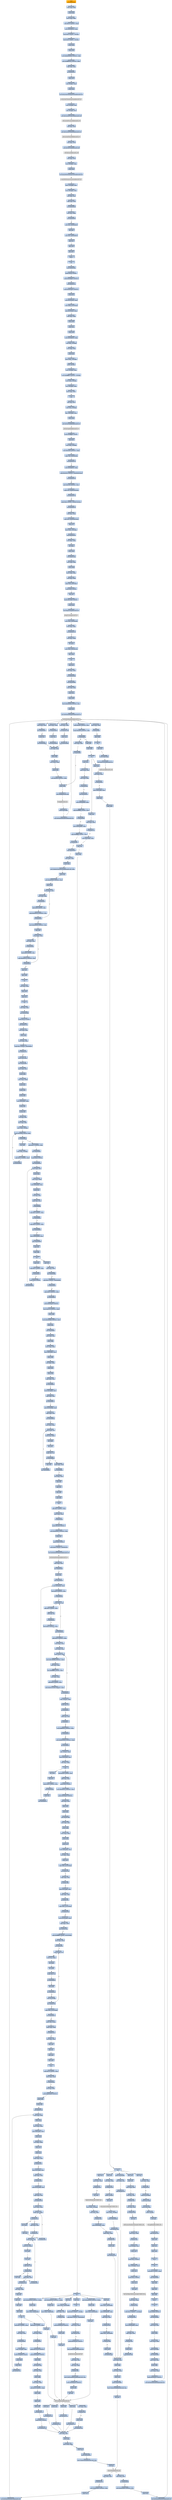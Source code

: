 digraph G {
node[shape=rectangle,style=filled,fillcolor=lightsteelblue,color=lightsteelblue]
bgcolor="transparent"
a0x0040298ccall_0x0040566c[label="start\ncall 0x0040566c",color="lightgrey",fillcolor="orange"];
a0x0040566cmovl_edi_edi[label="0x0040566c\nmovl %edi, %edi"];
a0x0040566epushl_ebp[label="0x0040566e\npushl %ebp"];
a0x0040566fmovl_esp_ebp[label="0x0040566f\nmovl %esp, %ebp"];
a0x00405671subl_0x10UINT8_esp[label="0x00405671\nsubl $0x10<UINT8>, %esp"];
a0x00405674movl_0x0040d020_eax[label="0x00405674\nmovl 0x0040d020, %eax"];
a0x00405679andl_0x0UINT8__8ebp_[label="0x00405679\nandl $0x0<UINT8>, -8(%ebp)"];
a0x0040567dandl_0x0UINT8__4ebp_[label="0x0040567d\nandl $0x0<UINT8>, -4(%ebp)"];
a0x00405681pushl_ebx[label="0x00405681\npushl %ebx"];
a0x00405682pushl_edi[label="0x00405682\npushl %edi"];
a0x00405683movl_0xbb40e64eUINT32_edi[label="0x00405683\nmovl $0xbb40e64e<UINT32>, %edi"];
a0x00405688movl_0xffff0000UINT32_ebx[label="0x00405688\nmovl $0xffff0000<UINT32>, %ebx"];
a0x0040568dcmpl_edi_eax[label="0x0040568d\ncmpl %edi, %eax"];
a0x0040568fje_0x0040569e[label="0x0040568f\nje 0x0040569e"];
a0x0040569epushl_esi[label="0x0040569e\npushl %esi"];
a0x0040569fleal__8ebp__eax[label="0x0040569f\nleal -8(%ebp), %eax"];
a0x004056a2pushl_eax[label="0x004056a2\npushl %eax"];
a0x004056a3call_GetSystemTimeAsFileTime_kernel32_dll[label="0x004056a3\ncall GetSystemTimeAsFileTime@kernel32.dll"];
GetSystemTimeAsFileTime_kernel32_dll[label="GetSystemTimeAsFileTime@kernel32.dll",color="lightgrey",fillcolor="lightgrey"];
a0x004056a9movl__4ebp__esi[label="0x004056a9\nmovl -4(%ebp), %esi"];
a0x004056acxorl__8ebp__esi[label="0x004056ac\nxorl -8(%ebp), %esi"];
a0x004056afcall_GetCurrentProcessId_kernel32_dll[label="0x004056af\ncall GetCurrentProcessId@kernel32.dll"];
GetCurrentProcessId_kernel32_dll[label="GetCurrentProcessId@kernel32.dll",color="lightgrey",fillcolor="lightgrey"];
a0x004056b5xorl_eax_esi[label="0x004056b5\nxorl %eax, %esi"];
a0x004056b7call_GetCurrentThreadId_kernel32_dll[label="0x004056b7\ncall GetCurrentThreadId@kernel32.dll"];
GetCurrentThreadId_kernel32_dll[label="GetCurrentThreadId@kernel32.dll",color="lightgrey",fillcolor="lightgrey"];
a0x004056bdxorl_eax_esi[label="0x004056bd\nxorl %eax, %esi"];
a0x004056bfcall_GetTickCount_kernel32_dll[label="0x004056bf\ncall GetTickCount@kernel32.dll"];
GetTickCount_kernel32_dll[label="GetTickCount@kernel32.dll",color="lightgrey",fillcolor="lightgrey"];
a0x004056c5xorl_eax_esi[label="0x004056c5\nxorl %eax, %esi"];
a0x004056c7leal__16ebp__eax[label="0x004056c7\nleal -16(%ebp), %eax"];
a0x004056capushl_eax[label="0x004056ca\npushl %eax"];
a0x004056cbcall_QueryPerformanceCounter_kernel32_dll[label="0x004056cb\ncall QueryPerformanceCounter@kernel32.dll"];
QueryPerformanceCounter_kernel32_dll[label="QueryPerformanceCounter@kernel32.dll",color="lightgrey",fillcolor="lightgrey"];
a0x004056d1movl__12ebp__eax[label="0x004056d1\nmovl -12(%ebp), %eax"];
a0x004056d4xorl__16ebp__eax[label="0x004056d4\nxorl -16(%ebp), %eax"];
a0x004056d7xorl_eax_esi[label="0x004056d7\nxorl %eax, %esi"];
a0x004056d9cmpl_edi_esi[label="0x004056d9\ncmpl %edi, %esi"];
a0x004056dbjne_0x004056e4[label="0x004056db\njne 0x004056e4"];
a0x004056e4testl_esi_ebx[label="0x004056e4\ntestl %esi, %ebx"];
a0x004056e6jne_0x004056ef[label="0x004056e6\njne 0x004056ef"];
a0x004056efmovl_esi_0x0040d020[label="0x004056ef\nmovl %esi, 0x0040d020"];
a0x004056f5notl_esi[label="0x004056f5\nnotl %esi"];
a0x004056f7movl_esi_0x0040d024[label="0x004056f7\nmovl %esi, 0x0040d024"];
a0x004056fdpopl_esi[label="0x004056fd\npopl %esi"];
a0x004056fepopl_edi[label="0x004056fe\npopl %edi"];
a0x004056ffpopl_ebx[label="0x004056ff\npopl %ebx"];
a0x00405700leave_[label="0x00405700\nleave "];
a0x00405701ret[label="0x00405701\nret"];
a0x00402991jmp_0x0040280e[label="0x00402991\njmp 0x0040280e"];
a0x0040280epushl_0x58UINT8[label="0x0040280e\npushl $0x58<UINT8>"];
a0x00402810pushl_0x40bfe8UINT32[label="0x00402810\npushl $0x40bfe8<UINT32>"];
a0x00402815call_0x0040547c[label="0x00402815\ncall 0x0040547c"];
a0x0040547cpushl_0x4054e0UINT32[label="0x0040547c\npushl $0x4054e0<UINT32>"];
a0x00405481pushl_fs_0[label="0x00405481\npushl %fs:0"];
a0x00405488movl_0x10esp__eax[label="0x00405488\nmovl 0x10(%esp), %eax"];
a0x0040548cmovl_ebp_0x10esp_[label="0x0040548c\nmovl %ebp, 0x10(%esp)"];
a0x00405490leal_0x10esp__ebp[label="0x00405490\nleal 0x10(%esp), %ebp"];
a0x00405494subl_eax_esp[label="0x00405494\nsubl %eax, %esp"];
a0x00405496pushl_ebx[label="0x00405496\npushl %ebx"];
a0x00405497pushl_esi[label="0x00405497\npushl %esi"];
a0x00405498pushl_edi[label="0x00405498\npushl %edi"];
a0x00405499movl_0x0040d020_eax[label="0x00405499\nmovl 0x0040d020, %eax"];
a0x0040549exorl_eax__4ebp_[label="0x0040549e\nxorl %eax, -4(%ebp)"];
a0x004054a1xorl_ebp_eax[label="0x004054a1\nxorl %ebp, %eax"];
a0x004054a3pushl_eax[label="0x004054a3\npushl %eax"];
a0x004054a4movl_esp__24ebp_[label="0x004054a4\nmovl %esp, -24(%ebp)"];
a0x004054a7pushl__8ebp_[label="0x004054a7\npushl -8(%ebp)"];
a0x004054aamovl__4ebp__eax[label="0x004054aa\nmovl -4(%ebp), %eax"];
a0x004054admovl_0xfffffffeUINT32__4ebp_[label="0x004054ad\nmovl $0xfffffffe<UINT32>, -4(%ebp)"];
a0x004054b4movl_eax__8ebp_[label="0x004054b4\nmovl %eax, -8(%ebp)"];
a0x004054b7leal__16ebp__eax[label="0x004054b7\nleal -16(%ebp), %eax"];
a0x004054bamovl_eax_fs_0[label="0x004054ba\nmovl %eax, %fs:0"];
a0x004054c0ret[label="0x004054c0\nret"];
a0x0040281axorl_esi_esi[label="0x0040281a\nxorl %esi, %esi"];
a0x0040281cmovl_esi__4ebp_[label="0x0040281c\nmovl %esi, -4(%ebp)"];
a0x0040281fleal__104ebp__eax[label="0x0040281f\nleal -104(%ebp), %eax"];
a0x00402822pushl_eax[label="0x00402822\npushl %eax"];
a0x00402823call_GetStartupInfoA_kernel32_dll[label="0x00402823\ncall GetStartupInfoA@kernel32.dll"];
GetStartupInfoA_kernel32_dll[label="GetStartupInfoA@kernel32.dll",color="lightgrey",fillcolor="lightgrey"];
a0x00402829pushl_0xfffffffeUINT8[label="0x00402829\npushl $0xfffffffe<UINT8>"];
a0x0040282bpopl_edi[label="0x0040282b\npopl %edi"];
a0x0040282cmovl_edi__4ebp_[label="0x0040282c\nmovl %edi, -4(%ebp)"];
a0x0040282fmovl_0x5a4dUINT32_eax[label="0x0040282f\nmovl $0x5a4d<UINT32>, %eax"];
a0x00402834cmpw_ax_0x00400000[label="0x00402834\ncmpw %ax, 0x00400000"];
a0x0040283bjne_0x00402875[label="0x0040283b\njne 0x00402875"];
a0x0040283dmovl_0x0040003c_eax[label="0x0040283d\nmovl 0x0040003c, %eax"];
a0x00402842cmpl_0x4550UINT32_0x400000eax_[label="0x00402842\ncmpl $0x4550<UINT32>, 0x400000(%eax)"];
a0x0040284cjne_0x00402875[label="0x0040284c\njne 0x00402875"];
a0x0040284emovl_0x10bUINT32_ecx[label="0x0040284e\nmovl $0x10b<UINT32>, %ecx"];
a0x00402853cmpw_cx_0x400018eax_[label="0x00402853\ncmpw %cx, 0x400018(%eax)"];
a0x0040285ajne_0x00402875[label="0x0040285a\njne 0x00402875"];
a0x0040285ccmpl_0xeUINT8_0x400074eax_[label="0x0040285c\ncmpl $0xe<UINT8>, 0x400074(%eax)"];
a0x00402863jbe_0x00402875[label="0x00402863\njbe 0x00402875"];
a0x00402865xorl_ecx_ecx[label="0x00402865\nxorl %ecx, %ecx"];
a0x00402867cmpl_esi_0x4000e8eax_[label="0x00402867\ncmpl %esi, 0x4000e8(%eax)"];
a0x0040286dsetne_cl[label="0x0040286d\nsetne %cl"];
a0x00402870movl_ecx__28ebp_[label="0x00402870\nmovl %ecx, -28(%ebp)"];
a0x00402873jmp_0x00402878[label="0x00402873\njmp 0x00402878"];
a0x00402878xorl_ebx_ebx[label="0x00402878\nxorl %ebx, %ebx"];
a0x0040287aincl_ebx[label="0x0040287a\nincl %ebx"];
a0x0040287bpushl_ebx[label="0x0040287b\npushl %ebx"];
a0x0040287ccall_0x0040544a[label="0x0040287c\ncall 0x0040544a"];
a0x0040544amovl_edi_edi[label="0x0040544a\nmovl %edi, %edi"];
a0x0040544cpushl_ebp[label="0x0040544c\npushl %ebp"];
a0x0040544dmovl_esp_ebp[label="0x0040544d\nmovl %esp, %ebp"];
a0x0040544fxorl_eax_eax[label="0x0040544f\nxorl %eax, %eax"];
a0x00405451cmpl_eax_0x8ebp_[label="0x00405451\ncmpl %eax, 0x8(%ebp)"];
a0x00405454pushl_0x0UINT8[label="0x00405454\npushl $0x0<UINT8>"];
a0x00405456sete_al[label="0x00405456\nsete %al"];
a0x00405459pushl_0x1000UINT32[label="0x00405459\npushl $0x1000<UINT32>"];
a0x0040545epushl_eax[label="0x0040545e\npushl %eax"];
a0x0040545fcall_HeapCreate_kernel32_dll[label="0x0040545f\ncall HeapCreate@kernel32.dll"];
HeapCreate_kernel32_dll[label="HeapCreate@kernel32.dll",color="lightgrey",fillcolor="lightgrey"];
a0x00405465movl_eax_0x0040e4dc[label="0x00405465\nmovl %eax, 0x0040e4dc"];
a0x0040546atestl_eax_eax[label="0x0040546a\ntestl %eax, %eax"];
a0x0040546cjne_0x00405470[label="0x0040546c\njne 0x00405470"];
a0x00405470xorl_eax_eax[label="0x00405470\nxorl %eax, %eax"];
a0x00405472incl_eax[label="0x00405472\nincl %eax"];
a0x00405473movl_eax_0x0040e7dc[label="0x00405473\nmovl %eax, 0x0040e7dc"];
a0x00405478popl_ebp[label="0x00405478\npopl %ebp"];
a0x00405479ret[label="0x00405479\nret"];
a0x00402881popl_ecx[label="0x00402881\npopl %ecx"];
a0x00402882testl_eax_eax[label="0x00402882\ntestl %eax, %eax"];
a0x00402884jne_0x0040288e[label="0x00402884\njne 0x0040288e"];
a0x0040288ecall_0x00403b65[label="0x0040288e\ncall 0x00403b65"];
a0x00403b65movl_edi_edi[label="0x00403b65\nmovl %edi, %edi"];
a0x00403b67pushl_esi[label="0x00403b67\npushl %esi"];
a0x00403b68pushl_edi[label="0x00403b68\npushl %edi"];
a0x00403b69movl_0x40a484UINT32_esi[label="0x00403b69\nmovl $0x40a484<UINT32>, %esi"];
a0x00403b6epushl_esi[label="0x00403b6e\npushl %esi"];
a0x00403b6fcall_GetModuleHandleW_kernel32_dll[label="0x00403b6f\ncall GetModuleHandleW@kernel32.dll"];
GetModuleHandleW_kernel32_dll[label="GetModuleHandleW@kernel32.dll",color="lightgrey",fillcolor="lightgrey"];
a0x00403b75testl_eax_eax[label="0x00403b75\ntestl %eax, %eax"];
a0x00403b77jne_0x00403b80[label="0x00403b77\njne 0x00403b80"];
a0x00403b79pushl_esi[label="0x00403b79\npushl %esi"];
a0x00403b7acall_0x00404664[label="0x00403b7a\ncall 0x00404664"];
a0x00404664movl_edi_edi[label="0x00404664\nmovl %edi, %edi"];
a0x00404666pushl_ebp[label="0x00404666\npushl %ebp"];
a0x00404667movl_esp_ebp[label="0x00404667\nmovl %esp, %ebp"];
a0x00404669pushl_edi[label="0x00404669\npushl %edi"];
a0x0040466amovl_0x3e8UINT32_edi[label="0x0040466a\nmovl $0x3e8<UINT32>, %edi"];
a0x0040466fpushl_edi[label="0x0040466f\npushl %edi"];
a0x00404670call_Sleep_kernel32_dll[label="0x00404670\ncall Sleep@kernel32.dll"];
Sleep_kernel32_dll[label="Sleep@kernel32.dll",color="lightgrey",fillcolor="lightgrey"];
a0x00404676pushl_0x8ebp_[label="0x00404676\npushl 0x8(%ebp)"];
a0x00404679call_GetModuleHandleW_kernel32_dll[label="0x00404679\ncall GetModuleHandleW@kernel32.dll"];
a0x0040467faddl_0x3e8UINT32_edi[label="0x0040467f\naddl $0x3e8<UINT32>, %edi"];
a0x00404685cmpl_0xea60UINT32_edi[label="0x00404685\ncmpl $0xea60<UINT32>, %edi"];
a0x0040468bja_0x00404691[label="0x0040468b\nja 0x00404691"];
a0x0040468dtestl_eax_eax[label="0x0040468d\ntestl %eax, %eax"];
a0x0040468fje_0x0040466f[label="0x0040468f\nje 0x0040466f"];
a0x00404691popl_edi[label="0x00404691\npopl %edi"];
a0x00404692popl_ebp[label="0x00404692\npopl %ebp"];
a0x00404693ret[label="0x00404693\nret"];
a0x00403b7fpopl_ecx[label="0x00403b7f\npopl %ecx"];
a0x00403b80movl_eax_edi[label="0x00403b80\nmovl %eax, %edi"];
a0x00403b82testl_edi_edi[label="0x00403b82\ntestl %edi, %edi"];
a0x00403b84je_0x00403ce8[label="0x00403b84\nje 0x00403ce8"];
a0x00403ce8call_0x0040387f[label="0x00403ce8\ncall 0x0040387f"];
a0x0040387fmovl_0x0040d0b8_eax[label="0x0040387f\nmovl 0x0040d0b8, %eax"];
a0x00403884cmpl_0xffffffffUINT8_eax[label="0x00403884\ncmpl $0xffffffff<UINT8>, %eax"];
a0x00403887je_0x0040389f[label="0x00403887\nje 0x0040389f"];
a0x0040389fmovl_0x0040d0bc_eax[label="0x0040389f\nmovl 0x0040d0bc, %eax"];
a0x004038a4cmpl_0xffffffffUINT8_eax[label="0x004038a4\ncmpl $0xffffffff<UINT8>, %eax"];
a0x004038a7je_0x004038b7[label="0x004038a7\nje 0x004038b7"];
a0x004038b7jmp_0x00405b10[label="0x004038b7\njmp 0x00405b10"];
a0x00405b10movl_edi_edi[label="0x00405b10\nmovl %edi, %edi"];
a0x00405b12pushl_ebx[label="0x00405b12\npushl %ebx"];
a0x00405b13movl_DeleteCriticalSection_kernel32_dll_ebx[label="0x00405b13\nmovl DeleteCriticalSection@kernel32.dll, %ebx"];
a0x00405b19pushl_esi[label="0x00405b19\npushl %esi"];
a0x00405b1amovl_0x40d1f0UINT32_esi[label="0x00405b1a\nmovl $0x40d1f0<UINT32>, %esi"];
a0x00405b1fpushl_edi[label="0x00405b1f\npushl %edi"];
a0x00405b20movl_esi__edi[label="0x00405b20\nmovl (%esi), %edi"];
a0x00405b22testl_edi_edi[label="0x00405b22\ntestl %edi, %edi"];
a0x00405b24je_0x00405b39[label="0x00405b24\nje 0x00405b39"];
a0x00405b39addl_0x8UINT8_esi[label="0x00405b39\naddl $0x8<UINT8>, %esi"];
a0x00405b3ccmpl_0x40d310UINT32_esi[label="0x00405b3c\ncmpl $0x40d310<UINT32>, %esi"];
a0x00405b42jl_0x00405b20[label="0x00405b42\njl 0x00405b20"];
a0x00405b44movl_0x40d1f0UINT32_esi[label="0x00405b44\nmovl $0x40d1f0<UINT32>, %esi"];
a0x00405b49popl_edi[label="0x00405b49\npopl %edi"];
a0x00405b4amovl_esi__eax[label="0x00405b4a\nmovl (%esi), %eax"];
a0x00405b4ctestl_eax_eax[label="0x00405b4c\ntestl %eax, %eax"];
a0x00405b4eje_0x00405b59[label="0x00405b4e\nje 0x00405b59"];
a0x00405b59addl_0x8UINT8_esi[label="0x00405b59\naddl $0x8<UINT8>, %esi"];
a0x00405b5ccmpl_0x40d310UINT32_esi[label="0x00405b5c\ncmpl $0x40d310<UINT32>, %esi"];
a0x00405b62jl_0x00405b4a[label="0x00405b62\njl 0x00405b4a"];
a0x00405b64popl_esi[label="0x00405b64\npopl %esi"];
a0x00405b65popl_ebx[label="0x00405b65\npopl %ebx"];
a0x00405b66ret[label="0x00405b66\nret"];
a0x00403cedxorl_eax_eax[label="0x00403ced\nxorl %eax, %eax"];
a0x00403cefpopl_edi[label="0x00403cef\npopl %edi"];
a0x00403cf0popl_esi[label="0x00403cf0\npopl %esi"];
a0x00403cf1ret[label="0x00403cf1\nret"];
a0x00402893testl_eax_eax[label="0x00402893\ntestl %eax, %eax"];
a0x00402895jne_0x0040289f[label="0x00402895\njne 0x0040289f"];
a0x00402897pushl_0x10UINT8[label="0x00402897\npushl $0x10<UINT8>"];
a0x00402899call_0x004027e5[label="0x00402899\ncall 0x004027e5"];
a0x004027e5movl_edi_edi[label="0x004027e5\nmovl %edi, %edi"];
a0x004027e7pushl_ebp[label="0x004027e7\npushl %ebp"];
a0x004027e8movl_esp_ebp[label="0x004027e8\nmovl %esp, %ebp"];
a0x004027eacmpl_0x1UINT8_0x0040dd38[label="0x004027ea\ncmpl $0x1<UINT8>, 0x0040dd38"];
a0x004027f1jne_0x004027f8[label="0x004027f1\njne 0x004027f8"];
a0x004027f8pushl_0x8ebp_[label="0x004027f8\npushl 0x8(%ebp)"];
a0x004027fbcall_0x0040499c[label="0x004027fb\ncall 0x0040499c"];
a0x0040499cmovl_edi_edi[label="0x0040499c\nmovl %edi, %edi"];
a0x0040499epushl_ebp[label="0x0040499e\npushl %ebp"];
a0x0040499fmovl_esp_ebp[label="0x0040499f\nmovl %esp, %ebp"];
a0x004049a1pushl_ecx[label="0x004049a1\npushl %ecx"];
a0x004049a2pushl_ecx[label="0x004049a2\npushl %ecx"];
a0x004049a3pushl_ebx[label="0x004049a3\npushl %ebx"];
a0x004049a4movl_0x8ebp__ebx[label="0x004049a4\nmovl 0x8(%ebp), %ebx"];
a0x004049a7pushl_esi[label="0x004049a7\npushl %esi"];
a0x004049a8pushl_edi[label="0x004049a8\npushl %edi"];
a0x004049a9xorl_esi_esi[label="0x004049a9\nxorl %esi, %esi"];
a0x004049abxorl_edi_edi[label="0x004049ab\nxorl %edi, %edi"];
a0x004049admovl_edi__4ebp_[label="0x004049ad\nmovl %edi, -4(%ebp)"];
a0x004049b0cmpl_0x40d0d8edi8__ebx[label="0x004049b0\ncmpl 0x40d0d8(,%edi,8), %ebx"];
a0x004049b7je_0x004049c2[label="0x004049b7\nje 0x004049c2"];
a0x004049b9incl_edi[label="0x004049b9\nincl %edi"];
a0x004049bamovl_edi__4ebp_[label="0x004049ba\nmovl %edi, -4(%ebp)"];
a0x004049bdcmpl_0x17UINT8_edi[label="0x004049bd\ncmpl $0x17<UINT8>, %edi"];
a0x004049c0jb_0x004049b0[label="0x004049c0\njb 0x004049b0"];
a0x004049c2cmpl_0x17UINT8_edi[label="0x004049c2\ncmpl $0x17<UINT8>, %edi"];
a0x004049c5jae_0x00404b42[label="0x004049c5\njae 0x00404b42"];
a0x004049cbpushl_0x3UINT8[label="0x004049cb\npushl $0x3<UINT8>"];
a0x004049cdcall_0x0040803e[label="0x004049cd\ncall 0x0040803e"];
a0x0040803emovl_edi_edi[label="0x0040803e\nmovl %edi, %edi"];
a0x00408040pushl_ebp[label="0x00408040\npushl %ebp"];
a0x00408041movl_esp_ebp[label="0x00408041\nmovl %esp, %ebp"];
a0x00408043movl_0x8ebp__ecx[label="0x00408043\nmovl 0x8(%ebp), %ecx"];
a0x00408046pushl_esi[label="0x00408046\npushl %esi"];
a0x00408047xorl_esi_esi[label="0x00408047\nxorl %esi, %esi"];
a0x00408049cmpl_esi_ecx[label="0x00408049\ncmpl %esi, %ecx"];
a0x0040804bjl_0x0040806b[label="0x0040804b\njl 0x0040806b"];
a0x0040804dcmpl_0x2UINT8_ecx[label="0x0040804d\ncmpl $0x2<UINT8>, %ecx"];
a0x00408050jle_0x0040805e[label="0x00408050\njle 0x0040805e"];
a0x00408052cmpl_0x3UINT8_ecx[label="0x00408052\ncmpl $0x3<UINT8>, %ecx"];
a0x00408055jne_0x0040806b[label="0x00408055\njne 0x0040806b"];
a0x00408057movl_0x0040dd38_eax[label="0x00408057\nmovl 0x0040dd38, %eax"];
a0x0040805cjmp_0x00408086[label="0x0040805c\njmp 0x00408086"];
a0x00408086popl_esi[label="0x00408086\npopl %esi"];
a0x00408087popl_ebp[label="0x00408087\npopl %ebp"];
a0x00408088ret[label="0x00408088\nret"];
a0x004049d2popl_ecx[label="0x004049d2\npopl %ecx"];
a0x004049d3cmpl_0x1UINT8_eax[label="0x004049d3\ncmpl $0x1<UINT8>, %eax"];
a0x004049d6je_0x00404b10[label="0x004049d6\nje 0x00404b10"];
a0x004049dcpushl_0x3UINT8[label="0x004049dc\npushl $0x3<UINT8>"];
a0x004049decall_0x0040803e[label="0x004049de\ncall 0x0040803e"];
a0x004049e3popl_ecx[label="0x004049e3\npopl %ecx"];
a0x004049e4testl_eax_eax[label="0x004049e4\ntestl %eax, %eax"];
a0x004049e6jne_0x004049f5[label="0x004049e6\njne 0x004049f5"];
a0x004049e8cmpl_0x1UINT8_0x0040d090[label="0x004049e8\ncmpl $0x1<UINT8>, 0x0040d090"];
a0x004049efje_0x00404b10[label="0x004049ef\nje 0x00404b10"];
a0x004049f5cmpl_0xfcUINT32_ebx[label="0x004049f5\ncmpl $0xfc<UINT32>, %ebx"];
a0x004049fbje_0x00404b42[label="0x004049fb\nje 0x00404b42"];
a0x00404a01pushl_0x40aac8UINT32[label="0x00404a01\npushl $0x40aac8<UINT32>"];
a0x00404a06movl_0x314UINT32_ebx[label="0x00404a06\nmovl $0x314<UINT32>, %ebx"];
a0x00404a0bpushl_ebx[label="0x00404a0b\npushl %ebx"];
a0x00404a0cmovl_0x40e0b8UINT32_edi[label="0x00404a0c\nmovl $0x40e0b8<UINT32>, %edi"];
a0x00404a11pushl_edi[label="0x00404a11\npushl %edi"];
a0x00404a12call_0x00406b90[label="0x00404a12\ncall 0x00406b90"];
a0x00406b90movl_edi_edi[label="0x00406b90\nmovl %edi, %edi"];
a0x00406b92pushl_ebp[label="0x00406b92\npushl %ebp"];
a0x00406b93movl_esp_ebp[label="0x00406b93\nmovl %esp, %ebp"];
a0x00406b95movl_0x8ebp__ecx[label="0x00406b95\nmovl 0x8(%ebp), %ecx"];
a0x00406b98pushl_ebx[label="0x00406b98\npushl %ebx"];
a0x00406b99xorl_ebx_ebx[label="0x00406b99\nxorl %ebx, %ebx"];
a0x00406b9bpushl_esi[label="0x00406b9b\npushl %esi"];
a0x00406b9cpushl_edi[label="0x00406b9c\npushl %edi"];
a0x00406b9dcmpl_ebx_ecx[label="0x00406b9d\ncmpl %ebx, %ecx"];
a0x00406b9fje_0x00406ba8[label="0x00406b9f\nje 0x00406ba8"];
a0x00406ba1movl_0xcebp__edi[label="0x00406ba1\nmovl 0xc(%ebp), %edi"];
a0x00406ba4cmpl_ebx_edi[label="0x00406ba4\ncmpl %ebx, %edi"];
a0x00406ba6ja_0x00406bc3[label="0x00406ba6\nja 0x00406bc3"];
a0x00406bc3movl_0x10ebp__esi[label="0x00406bc3\nmovl 0x10(%ebp), %esi"];
a0x00406bc6cmpl_ebx_esi[label="0x00406bc6\ncmpl %ebx, %esi"];
a0x00406bc8jne_0x00406bce[label="0x00406bc8\njne 0x00406bce"];
a0x00406bcemovl_ecx_edx[label="0x00406bce\nmovl %ecx, %edx"];
a0x00406bd0movb_esi__al[label="0x00406bd0\nmovb (%esi), %al"];
a0x00406bd2movb_al_edx_[label="0x00406bd2\nmovb %al, (%edx)"];
a0x00406bd4incl_edx[label="0x00406bd4\nincl %edx"];
a0x00406bd5incl_esi[label="0x00406bd5\nincl %esi"];
a0x00406bd6cmpb_bl_al[label="0x00406bd6\ncmpb %bl, %al"];
a0x00406bd8je_0x00406bdd[label="0x00406bd8\nje 0x00406bdd"];
a0x00406bdadecl_edi[label="0x00406bda\ndecl %edi"];
a0x00406bdbjne_0x00406bd0[label="0x00406bdb\njne 0x00406bd0"];
a0x00406bddcmpl_ebx_edi[label="0x00406bdd\ncmpl %ebx, %edi"];
a0x00406bdfjne_0x00406bf1[label="0x00406bdf\njne 0x00406bf1"];
a0x00406bf1xorl_eax_eax[label="0x00406bf1\nxorl %eax, %eax"];
a0x00406bf3popl_edi[label="0x00406bf3\npopl %edi"];
a0x00406bf4popl_esi[label="0x00406bf4\npopl %esi"];
a0x00406bf5popl_ebx[label="0x00406bf5\npopl %ebx"];
a0x00406bf6popl_ebp[label="0x00406bf6\npopl %ebp"];
a0x00406bf7ret[label="0x00406bf7\nret"];
a0x00404a17addl_0xcUINT8_esp[label="0x00404a17\naddl $0xc<UINT8>, %esp"];
a0x00404a1atestl_eax_eax[label="0x00404a1a\ntestl %eax, %eax"];
a0x00404a1cje_0x00404a2b[label="0x00404a1c\nje 0x00404a2b"];
a0x00404a2bpushl_0x104UINT32[label="0x00404a2b\npushl $0x104<UINT32>"];
a0x00404a30movl_0x40e0d1UINT32_esi[label="0x00404a30\nmovl $0x40e0d1<UINT32>, %esi"];
a0x00404a35pushl_esi[label="0x00404a35\npushl %esi"];
a0x00404a36pushl_0x0UINT8[label="0x00404a36\npushl $0x0<UINT8>"];
a0x00404a38movb_0x0UINT8_0x0040e1d5[label="0x00404a38\nmovb $0x0<UINT8>, 0x0040e1d5"];
a0x00404a3fcall_GetModuleFileNameA_kernel32_dll[label="0x00404a3f\ncall GetModuleFileNameA@kernel32.dll"];
GetModuleFileNameA_kernel32_dll[label="GetModuleFileNameA@kernel32.dll",color="lightgrey",fillcolor="lightgrey"];
a0x00404a45testl_eax_eax[label="0x00404a45\ntestl %eax, %eax"];
a0x00404a47jne_0x00404a6f[label="0x00404a47\njne 0x00404a6f"];
a0x00404a6fpushl_esi[label="0x00404a6f\npushl %esi"];
a0x00404a70call_0x00406c00[label="0x00404a70\ncall 0x00406c00"];
a0x00406c00movl_0x4esp__ecx[label="0x00406c00\nmovl 0x4(%esp), %ecx"];
a0x00406c04testl_0x3UINT32_ecx[label="0x00406c04\ntestl $0x3<UINT32>, %ecx"];
a0x00406c0aje_0x00406c30[label="0x00406c0a\nje 0x00406c30"];
a0x00406c0cmovb_ecx__al[label="0x00406c0c\nmovb (%ecx), %al"];
a0x00406c0eaddl_0x1UINT8_ecx[label="0x00406c0e\naddl $0x1<UINT8>, %ecx"];
a0x00406c11testb_al_al[label="0x00406c11\ntestb %al, %al"];
a0x00406c13je_0x00406c63[label="0x00406c13\nje 0x00406c63"];
a0x00406c15testl_0x3UINT32_ecx[label="0x00406c15\ntestl $0x3<UINT32>, %ecx"];
a0x00406c1bjne_0x00406c0c[label="0x00406c1b\njne 0x00406c0c"];
a0x00406c1daddl_0x0UINT32_eax[label="0x00406c1d\naddl $0x0<UINT32>, %eax"];
a0x00406c22leal_esp__esp[label="0x00406c22\nleal (%esp), %esp"];
a0x00406c29leal_esp__esp[label="0x00406c29\nleal (%esp), %esp"];
a0x00406c30movl_ecx__eax[label="0x00406c30\nmovl (%ecx), %eax"];
a0x00406c32movl_0x7efefeffUINT32_edx[label="0x00406c32\nmovl $0x7efefeff<UINT32>, %edx"];
a0x00406c37addl_eax_edx[label="0x00406c37\naddl %eax, %edx"];
a0x00406c39xorl_0xffffffffUINT8_eax[label="0x00406c39\nxorl $0xffffffff<UINT8>, %eax"];
a0x00406c3cxorl_edx_eax[label="0x00406c3c\nxorl %edx, %eax"];
a0x00406c3eaddl_0x4UINT8_ecx[label="0x00406c3e\naddl $0x4<UINT8>, %ecx"];
a0x00406c41testl_0x81010100UINT32_eax[label="0x00406c41\ntestl $0x81010100<UINT32>, %eax"];
a0x00406c46je_0x00406c30[label="0x00406c46\nje 0x00406c30"];
a0x00406c48movl__4ecx__eax[label="0x00406c48\nmovl -4(%ecx), %eax"];
a0x00406c4btestb_al_al[label="0x00406c4b\ntestb %al, %al"];
a0x00406c4dje_0x00406c81[label="0x00406c4d\nje 0x00406c81"];
a0x00406c4ftestb_ah_ah[label="0x00406c4f\ntestb %ah, %ah"];
a0x00406c51je_0x00406c77[label="0x00406c51\nje 0x00406c77"];
a0x00406c53testl_0xff0000UINT32_eax[label="0x00406c53\ntestl $0xff0000<UINT32>, %eax"];
a0x00406c58je_0x00406c6d[label="0x00406c58\nje 0x00406c6d"];
a0x00406c5atestl_0xff000000UINT32_eax[label="0x00406c5a\ntestl $0xff000000<UINT32>, %eax"];
a0x00406c5fje_0x00406c63[label="0x00406c5f\nje 0x00406c63"];
a0x00406c63leal__1ecx__eax[label="0x00406c63\nleal -1(%ecx), %eax"];
a0x00406c66movl_0x4esp__ecx[label="0x00406c66\nmovl 0x4(%esp), %ecx"];
a0x00406c6asubl_ecx_eax[label="0x00406c6a\nsubl %ecx, %eax"];
a0x00406c6cret[label="0x00406c6c\nret"];
a0x00404a75incl_eax[label="0x00404a75\nincl %eax"];
a0x00404a76popl_ecx[label="0x00404a76\npopl %ecx"];
a0x00404a77cmpl_0x3cUINT8_eax[label="0x00404a77\ncmpl $0x3c<UINT8>, %eax"];
a0x00404a7ajbe_0x00404ab4[label="0x00404a7a\njbe 0x00404ab4"];
a0x00404a7cpushl_esi[label="0x00404a7c\npushl %esi"];
a0x00404a7dcall_0x00406c00[label="0x00404a7d\ncall 0x00406c00"];
a0x00404a82subl_0x3bUINT8_esi[label="0x00404a82\nsubl $0x3b<UINT8>, %esi"];
a0x00404a85addl_esi_eax[label="0x00404a85\naddl %esi, %eax"];
a0x00404a87pushl_0x3UINT8[label="0x00404a87\npushl $0x3<UINT8>"];
a0x00404a89movl_0x40e3ccUINT32_ecx[label="0x00404a89\nmovl $0x40e3cc<UINT32>, %ecx"];
a0x00404a8epushl_0x40aaacUINT32[label="0x00404a8e\npushl $0x40aaac<UINT32>"];
a0x00404a93subl_eax_ecx[label="0x00404a93\nsubl %eax, %ecx"];
a0x00404a95pushl_ecx[label="0x00404a95\npushl %ecx"];
a0x00404a96pushl_eax[label="0x00404a96\npushl %eax"];
a0x00404a97call_0x00407f89[label="0x00404a97\ncall 0x00407f89"];
a0x00407f89movl_edi_edi[label="0x00407f89\nmovl %edi, %edi"];
a0x00407f8bpushl_ebp[label="0x00407f8b\npushl %ebp"];
a0x00407f8cmovl_esp_ebp[label="0x00407f8c\nmovl %esp, %ebp"];
a0x00407f8epushl_ebx[label="0x00407f8e\npushl %ebx"];
a0x00407f8fpushl_esi[label="0x00407f8f\npushl %esi"];
a0x00407f90movl_0x8ebp__esi[label="0x00407f90\nmovl 0x8(%ebp), %esi"];
a0x00407f93xorl_ebx_ebx[label="0x00407f93\nxorl %ebx, %ebx"];
a0x00407f95pushl_edi[label="0x00407f95\npushl %edi"];
a0x00407f96cmpl_ebx_0x14ebp_[label="0x00407f96\ncmpl %ebx, 0x14(%ebp)"];
a0x00407f99jne_0x00407fab[label="0x00407f99\njne 0x00407fab"];
a0x00407fabcmpl_ebx_esi[label="0x00407fab\ncmpl %ebx, %esi"];
a0x00407fadje_0x00407fb6[label="0x00407fad\nje 0x00407fb6"];
a0x00407fafmovl_0xcebp__edi[label="0x00407faf\nmovl 0xc(%ebp), %edi"];
a0x00407fb2cmpl_ebx_edi[label="0x00407fb2\ncmpl %ebx, %edi"];
a0x00407fb4ja_0x00407fd1[label="0x00407fb4\nja 0x00407fd1"];
a0x00407fd1cmpl_ebx_0x14ebp_[label="0x00407fd1\ncmpl %ebx, 0x14(%ebp)"];
a0x00407fd4jne_0x00407fda[label="0x00407fd4\njne 0x00407fda"];
a0x00407fdamovl_0x10ebp__edx[label="0x00407fda\nmovl 0x10(%ebp), %edx"];
a0x00407fddcmpl_ebx_edx[label="0x00407fdd\ncmpl %ebx, %edx"];
a0x00407fdfjne_0x00407fe5[label="0x00407fdf\njne 0x00407fe5"];
a0x00407fe5cmpl_0xffffffffUINT8_0x14ebp_[label="0x00407fe5\ncmpl $0xffffffff<UINT8>, 0x14(%ebp)"];
a0x00407fe9movl_esi_eax[label="0x00407fe9\nmovl %esi, %eax"];
a0x00407febjne_0x00407ffc[label="0x00407feb\njne 0x00407ffc"];
a0x00407ffcmovb_edx__cl[label="0x00407ffc\nmovb (%edx), %cl"];
a0x00407ffemovb_cl_eax_[label="0x00407ffe\nmovb %cl, (%eax)"];
a0x00408000incl_eax[label="0x00408000\nincl %eax"];
a0x00408001incl_edx[label="0x00408001\nincl %edx"];
a0x00408002cmpb_bl_cl[label="0x00408002\ncmpb %bl, %cl"];
a0x00408004je_0x0040800e[label="0x00408004\nje 0x0040800e"];
a0x00408006decl_edi[label="0x00408006\ndecl %edi"];
a0x00408007je_0x0040800e[label="0x00408007\nje 0x0040800e"];
a0x00408009decl_0x14ebp_[label="0x00408009\ndecl 0x14(%ebp)"];
a0x0040800cjne_0x00407ffc[label="0x0040800c\njne 0x00407ffc"];
a0x0040800ecmpl_ebx_0x14ebp_[label="0x0040800e\ncmpl %ebx, 0x14(%ebp)"];
a0x00408011jne_0x00408015[label="0x00408011\njne 0x00408015"];
a0x00408013movb_bl_eax_[label="0x00408013\nmovb %bl, (%eax)"];
a0x00408015cmpl_ebx_edi[label="0x00408015\ncmpl %ebx, %edi"];
a0x00408017jne_0x00407fa4[label="0x00408017\njne 0x00407fa4"];
a0x00407fa4xorl_eax_eax[label="0x00407fa4\nxorl %eax, %eax"];
a0x00407fa6popl_edi[label="0x00407fa6\npopl %edi"];
a0x00407fa7popl_esi[label="0x00407fa7\npopl %esi"];
a0x00407fa8popl_ebx[label="0x00407fa8\npopl %ebx"];
a0x00407fa9popl_ebp[label="0x00407fa9\npopl %ebp"];
a0x00407faaret[label="0x00407faa\nret"];
a0x00404a9caddl_0x14UINT8_esp[label="0x00404a9c\naddl $0x14<UINT8>, %esp"];
a0x00404a9ftestl_eax_eax[label="0x00404a9f\ntestl %eax, %eax"];
a0x00404aa1je_0x00404ab4[label="0x00404aa1\nje 0x00404ab4"];
a0x00404ab4xorl_esi_esi[label="0x00404ab4\nxorl %esi, %esi"];
a0x00404ab6pushl_0x40aaa8UINT32[label="0x00404ab6\npushl $0x40aaa8<UINT32>"];
a0x00404abbpushl_ebx[label="0x00404abb\npushl %ebx"];
a0x00404abcpushl_edi[label="0x00404abc\npushl %edi"];
a0x00404abdcall_0x00407f15[label="0x00404abd\ncall 0x00407f15"];
a0x00407f15movl_edi_edi[label="0x00407f15\nmovl %edi, %edi"];
a0x00407f17pushl_ebp[label="0x00407f17\npushl %ebp"];
a0x00407f18movl_esp_ebp[label="0x00407f18\nmovl %esp, %ebp"];
a0x00407f1amovl_0x8ebp__eax[label="0x00407f1a\nmovl 0x8(%ebp), %eax"];
a0x00407f1dpushl_ebx[label="0x00407f1d\npushl %ebx"];
a0x00407f1exorl_ebx_ebx[label="0x00407f1e\nxorl %ebx, %ebx"];
a0x00407f20pushl_esi[label="0x00407f20\npushl %esi"];
a0x00407f21pushl_edi[label="0x00407f21\npushl %edi"];
a0x00407f22cmpl_ebx_eax[label="0x00407f22\ncmpl %ebx, %eax"];
a0x00407f24je_0x00407f2d[label="0x00407f24\nje 0x00407f2d"];
a0x00407f26movl_0xcebp__edi[label="0x00407f26\nmovl 0xc(%ebp), %edi"];
a0x00407f29cmpl_ebx_edi[label="0x00407f29\ncmpl %ebx, %edi"];
a0x00407f2bja_0x00407f48[label="0x00407f2b\nja 0x00407f48"];
a0x00407f48movl_0x10ebp__esi[label="0x00407f48\nmovl 0x10(%ebp), %esi"];
a0x00407f4bcmpl_ebx_esi[label="0x00407f4b\ncmpl %ebx, %esi"];
a0x00407f4djne_0x00407f53[label="0x00407f4d\njne 0x00407f53"];
a0x00407f53movl_eax_edx[label="0x00407f53\nmovl %eax, %edx"];
a0x00407f55cmpb_bl_edx_[label="0x00407f55\ncmpb %bl, (%edx)"];
a0x00407f57je_0x00407f5d[label="0x00407f57\nje 0x00407f5d"];
a0x00407f59incl_edx[label="0x00407f59\nincl %edx"];
a0x00407f5adecl_edi[label="0x00407f5a\ndecl %edi"];
a0x00407f5bjne_0x00407f55[label="0x00407f5b\njne 0x00407f55"];
a0x00407f5dcmpl_ebx_edi[label="0x00407f5d\ncmpl %ebx, %edi"];
a0x00407f5fje_0x00407f4f[label="0x00407f5f\nje 0x00407f4f"];
a0x00407f61movb_esi__cl[label="0x00407f61\nmovb (%esi), %cl"];
a0x00407f63movb_cl_edx_[label="0x00407f63\nmovb %cl, (%edx)"];
a0x00407f65incl_edx[label="0x00407f65\nincl %edx"];
a0x00407f66incl_esi[label="0x00407f66\nincl %esi"];
a0x00407f67cmpb_bl_cl[label="0x00407f67\ncmpb %bl, %cl"];
a0x00407f69je_0x00407f6e[label="0x00407f69\nje 0x00407f6e"];
a0x00407f6bdecl_edi[label="0x00407f6b\ndecl %edi"];
a0x00407f6cjne_0x00407f61[label="0x00407f6c\njne 0x00407f61"];
a0x00407f6ecmpl_ebx_edi[label="0x00407f6e\ncmpl %ebx, %edi"];
a0x00407f70jne_0x00407f82[label="0x00407f70\njne 0x00407f82"];
a0x00407f82xorl_eax_eax[label="0x00407f82\nxorl %eax, %eax"];
a0x00407f84popl_edi[label="0x00407f84\npopl %edi"];
a0x00407f85popl_esi[label="0x00407f85\npopl %esi"];
a0x00407f86popl_ebx[label="0x00407f86\npopl %ebx"];
a0x00407f87popl_ebp[label="0x00407f87\npopl %ebp"];
a0x00407f88ret[label="0x00407f88\nret"];
a0x00404ac2addl_0xcUINT8_esp[label="0x00404ac2\naddl $0xc<UINT8>, %esp"];
a0x00404ac5testl_eax_eax[label="0x00404ac5\ntestl %eax, %eax"];
a0x00404ac7je_0x00404ad6[label="0x00404ac7\nje 0x00404ad6"];
a0x00404ad6movl__4ebp__eax[label="0x00404ad6\nmovl -4(%ebp), %eax"];
a0x00404ad9pushl_0x40d0dceax8_[label="0x00404ad9\npushl 0x40d0dc(,%eax,8)"];
a0x00404ae0pushl_ebx[label="0x00404ae0\npushl %ebx"];
a0x00404ae1pushl_edi[label="0x00404ae1\npushl %edi"];
a0x00404ae2call_0x00407f15[label="0x00404ae2\ncall 0x00407f15"];
a0x00404ae7addl_0xcUINT8_esp[label="0x00404ae7\naddl $0xc<UINT8>, %esp"];
a0x00404aeatestl_eax_eax[label="0x00404aea\ntestl %eax, %eax"];
a0x00404aecje_0x00404afb[label="0x00404aec\nje 0x00404afb"];
a0x00404afbpushl_0x12010UINT32[label="0x00404afb\npushl $0x12010<UINT32>"];
a0x00404b00pushl_0x40aa80UINT32[label="0x00404b00\npushl $0x40aa80<UINT32>"];
a0x00404b05pushl_edi[label="0x00404b05\npushl %edi"];
a0x00404b06call_0x00407dac[label="0x00404b06\ncall 0x00407dac"];
a0x00407dacmovl_edi_edi[label="0x00407dac\nmovl %edi, %edi"];
a0x00407daepushl_ebp[label="0x00407dae\npushl %ebp"];
a0x00407dafmovl_esp_ebp[label="0x00407daf\nmovl %esp, %ebp"];
a0x00407db1subl_0x14UINT8_esp[label="0x00407db1\nsubl $0x14<UINT8>, %esp"];
a0x00407db4pushl_ebx[label="0x00407db4\npushl %ebx"];
a0x00407db5pushl_esi[label="0x00407db5\npushl %esi"];
a0x00407db6pushl_edi[label="0x00407db6\npushl %edi"];
a0x00407db7call_0x004037c7[label="0x00407db7\ncall 0x004037c7"];
a0x004037c7pushl_0x0UINT8[label="0x004037c7\npushl $0x0<UINT8>"];
a0x004037c9call_0x00403755[label="0x004037c9\ncall 0x00403755"];
a0x00403755movl_edi_edi[label="0x00403755\nmovl %edi, %edi"];
a0x00403757pushl_ebp[label="0x00403757\npushl %ebp"];
a0x00403758movl_esp_ebp[label="0x00403758\nmovl %esp, %ebp"];
a0x0040375apushl_esi[label="0x0040375a\npushl %esi"];
a0x0040375bpushl_0x0040d0bc[label="0x0040375b\npushl 0x0040d0bc"];
a0x00403761movl_TlsGetValue_kernel32_dll_esi[label="0x00403761\nmovl TlsGetValue@kernel32.dll, %esi"];
a0x00403767call_esi[label="0x00403767\ncall %esi"];
TlsGetValue_kernel32_dll[label="TlsGetValue@kernel32.dll",color="lightgrey",fillcolor="lightgrey"];
a0x00403769testl_eax_eax[label="0x00403769\ntestl %eax, %eax"];
a0x0040376bje_0x0040378e[label="0x0040376b\nje 0x0040378e"];
a0x0040378emovl_0x40a484UINT32_esi[label="0x0040378e\nmovl $0x40a484<UINT32>, %esi"];
a0x00403793pushl_esi[label="0x00403793\npushl %esi"];
a0x00403794call_GetModuleHandleW_kernel32_dll[label="0x00403794\ncall GetModuleHandleW@kernel32.dll"];
a0x0040379atestl_eax_eax[label="0x0040379a\ntestl %eax, %eax"];
a0x0040379cjne_0x004037a9[label="0x0040379c\njne 0x004037a9"];
a0x0040379epushl_esi[label="0x0040379e\npushl %esi"];
a0x0040379fcall_0x00404664[label="0x0040379f\ncall 0x00404664"];
a0x004037a4popl_ecx[label="0x004037a4\npopl %ecx"];
a0x004037a5testl_eax_eax[label="0x004037a5\ntestl %eax, %eax"];
a0x004037a7je_0x004037c1[label="0x004037a7\nje 0x004037c1"];
a0x004037c1movl_0x8ebp__eax[label="0x004037c1\nmovl 0x8(%ebp), %eax"];
a0x004037c4popl_esi[label="0x004037c4\npopl %esi"];
a0x004037c5popl_ebp[label="0x004037c5\npopl %ebp"];
a0x004037c6ret[label="0x004037c6\nret"];
a0x004037cepopl_ecx[label="0x004037ce\npopl %ecx"];
a0x004037cfret[label="0x004037cf\nret"];
a0x00407dbcandl_0x0UINT8__4ebp_[label="0x00407dbc\nandl $0x0<UINT8>, -4(%ebp)"];
a0x00407dc0cmpl_0x0UINT8_0x0040e6e4[label="0x00407dc0\ncmpl $0x0<UINT8>, 0x0040e6e4"];
a0x00407dc7movl_eax_ebx[label="0x00407dc7\nmovl %eax, %ebx"];
a0x00407dc9jne_0x00407e5d[label="0x00407dc9\njne 0x00407e5d"];
a0x00407dcfpushl_0x40b364UINT32[label="0x00407dcf\npushl $0x40b364<UINT32>"];
a0x00407dd4call_LoadLibraryA_kernel32_dll[label="0x00407dd4\ncall LoadLibraryA@kernel32.dll"];
LoadLibraryA_kernel32_dll[label="LoadLibraryA@kernel32.dll",color="lightgrey",fillcolor="lightgrey"];
a0x00407ddamovl_eax_edi[label="0x00407dda\nmovl %eax, %edi"];
a0x00407ddctestl_edi_edi[label="0x00407ddc\ntestl %edi, %edi"];
a0x00407ddeje_0x00407f0e[label="0x00407dde\nje 0x00407f0e"];
a0x00407de4movl_GetProcAddress_kernel32_dll_esi[label="0x00407de4\nmovl GetProcAddress@kernel32.dll, %esi"];
a0x00407deapushl_0x40b358UINT32[label="0x00407dea\npushl $0x40b358<UINT32>"];
a0x00407defpushl_edi[label="0x00407def\npushl %edi"];
a0x00407df0call_esi[label="0x00407df0\ncall %esi"];
GetProcAddress_kernel32_dll[label="GetProcAddress@kernel32.dll",color="lightgrey",fillcolor="lightgrey"];
a0x00407df2testl_eax_eax[label="0x00407df2\ntestl %eax, %eax"];
a0x00407df4je_0x00407f0e[label="0x00407df4\nje 0x00407f0e"];
a0x00407dfapushl_eax[label="0x00407dfa\npushl %eax"];
a0x00407dfbcall_0x00403755[label="0x00407dfb\ncall 0x00403755"];
a0x00407e00movl_0x40b348UINT32_esp_[label="0x00407e00\nmovl $0x40b348<UINT32>, (%esp)"];
a0x00407e07pushl_edi[label="0x00407e07\npushl %edi"];
a0x00407e08movl_eax_0x0040e6e4[label="0x00407e08\nmovl %eax, 0x0040e6e4"];
a0x00407e0dcall_esi[label="0x00407e0d\ncall %esi"];
a0x00407e0fpushl_eax[label="0x00407e0f\npushl %eax"];
a0x00407e10call_0x00403755[label="0x00407e10\ncall 0x00403755"];
a0x00407e15movl_0x40b334UINT32_esp_[label="0x00407e15\nmovl $0x40b334<UINT32>, (%esp)"];
a0x00407e1cpushl_edi[label="0x00407e1c\npushl %edi"];
a0x00407e1dmovl_eax_0x0040e6e8[label="0x00407e1d\nmovl %eax, 0x0040e6e8"];
a0x00407e22call_esi[label="0x00407e22\ncall %esi"];
a0x00407e24pushl_eax[label="0x00407e24\npushl %eax"];
a0x00407e25call_0x00403755[label="0x00407e25\ncall 0x00403755"];
a0x00407e2amovl_0x40b318UINT32_esp_[label="0x00407e2a\nmovl $0x40b318<UINT32>, (%esp)"];
a0x00407e31pushl_edi[label="0x00407e31\npushl %edi"];
a0x00407e32movl_eax_0x0040e6ec[label="0x00407e32\nmovl %eax, 0x0040e6ec"];
a0x00407e37call_esi[label="0x00407e37\ncall %esi"];
a0x00407e39pushl_eax[label="0x00407e39\npushl %eax"];
a0x00407e3acall_0x00403755[label="0x00407e3a\ncall 0x00403755"];
a0x00407e3fpopl_ecx[label="0x00407e3f\npopl %ecx"];
a0x00407e40movl_eax_0x0040e6f4[label="0x00407e40\nmovl %eax, 0x0040e6f4"];
a0x00407e45testl_eax_eax[label="0x00407e45\ntestl %eax, %eax"];
a0x00407e47je_0x00407e5d[label="0x00407e47\nje 0x00407e5d"];
a0x00407e49pushl_0x40b300UINT32[label="0x00407e49\npushl $0x40b300<UINT32>"];
a0x00407e4epushl_edi[label="0x00407e4e\npushl %edi"];
a0x00407e4fcall_esi[label="0x00407e4f\ncall %esi"];
a0x00407e51pushl_eax[label="0x00407e51\npushl %eax"];
a0x00407e52call_0x00403755[label="0x00407e52\ncall 0x00403755"];
a0x00407e57popl_ecx[label="0x00407e57\npopl %ecx"];
a0x00407e58movl_eax_0x0040e6f0[label="0x00407e58\nmovl %eax, 0x0040e6f0"];
a0x00407e5dmovl_0x0040e6f0_eax[label="0x00407e5d\nmovl 0x0040e6f0, %eax"];
a0x00407e62cmpl_ebx_eax[label="0x00407e62\ncmpl %ebx, %eax"];
a0x00407e64je_0x00407eb5[label="0x00407e64\nje 0x00407eb5"];
a0x00407e66cmpl_ebx_0x0040e6f4[label="0x00407e66\ncmpl %ebx, 0x0040e6f4"];
a0x00407e6cje_0x00407eb5[label="0x00407e6c\nje 0x00407eb5"];
a0x00407e6epushl_eax[label="0x00407e6e\npushl %eax"];
a0x00407e6fcall_0x004037d0[label="0x00407e6f\ncall 0x004037d0"];
a0x004037d0movl_edi_edi[label="0x004037d0\nmovl %edi, %edi"];
a0x004037d2pushl_ebp[label="0x004037d2\npushl %ebp"];
a0x004037d3movl_esp_ebp[label="0x004037d3\nmovl %esp, %ebp"];
a0x004037d5pushl_esi[label="0x004037d5\npushl %esi"];
a0x004037d6pushl_0x0040d0bc[label="0x004037d6\npushl 0x0040d0bc"];
a0x004037dcmovl_TlsGetValue_kernel32_dll_esi[label="0x004037dc\nmovl TlsGetValue@kernel32.dll, %esi"];
a0x004037e2call_esi[label="0x004037e2\ncall %esi"];
a0x004037e4testl_eax_eax[label="0x004037e4\ntestl %eax, %eax"];
a0x004037e6je_0x00403809[label="0x004037e6\nje 0x00403809"];
a0x00403809movl_0x40a484UINT32_esi[label="0x00403809\nmovl $0x40a484<UINT32>, %esi"];
a0x0040380epushl_esi[label="0x0040380e\npushl %esi"];
a0x0040380fcall_GetModuleHandleW_kernel32_dll[label="0x0040380f\ncall GetModuleHandleW@kernel32.dll"];
a0x00403815testl_eax_eax[label="0x00403815\ntestl %eax, %eax"];
a0x00403817jne_0x00403824[label="0x00403817\njne 0x00403824"];
a0x00403819pushl_esi[label="0x00403819\npushl %esi"];
a0x0040381acall_0x00404664[label="0x0040381a\ncall 0x00404664"];
a0x0040381fpopl_ecx[label="0x0040381f\npopl %ecx"];
a0x00403820testl_eax_eax[label="0x00403820\ntestl %eax, %eax"];
a0x00403822je_0x0040383c[label="0x00403822\nje 0x0040383c"];
a0x0040383cmovl_0x8ebp__eax[label="0x0040383c\nmovl 0x8(%ebp), %eax"];
a0x0040383fpopl_esi[label="0x0040383f\npopl %esi"];
a0x00403840popl_ebp[label="0x00403840\npopl %ebp"];
a0x00403841ret[label="0x00403841\nret"];
a0x00407e74pushl_0x0040e6f4[label="0x00407e74\npushl 0x0040e6f4"];
a0x00407e7amovl_eax_esi[label="0x00407e7a\nmovl %eax, %esi"];
a0x00407e7ccall_0x004037d0[label="0x00407e7c\ncall 0x004037d0"];
a0x00407e81popl_ecx[label="0x00407e81\npopl %ecx"];
a0x00407e82popl_ecx[label="0x00407e82\npopl %ecx"];
a0x00407e83movl_eax_edi[label="0x00407e83\nmovl %eax, %edi"];
a0x00407e85testl_esi_esi[label="0x00407e85\ntestl %esi, %esi"];
a0x00407e87je_0x00407eb5[label="0x00407e87\nje 0x00407eb5"];
a0x00407e89testl_edi_edi[label="0x00407e89\ntestl %edi, %edi"];
a0x00407e8bje_0x00407eb5[label="0x00407e8b\nje 0x00407eb5"];
a0x00407e8dcall_esi[label="0x00407e8d\ncall %esi"];
GetProcessWindowStation_USER32_DLL[label="GetProcessWindowStation@USER32.DLL",color="lightgrey",fillcolor="lightgrey"];
a0x00407e8ftestl_eax_eax[label="0x00407e8f\ntestl %eax, %eax"];
a0x00407e91je_0x00407eac[label="0x00407e91\nje 0x00407eac"];
a0x00407e93leal__8ebp__ecx[label="0x00407e93\nleal -8(%ebp), %ecx"];
a0x00407e96pushl_ecx[label="0x00407e96\npushl %ecx"];
a0x00407e97pushl_0xcUINT8[label="0x00407e97\npushl $0xc<UINT8>"];
a0x00407e99leal__20ebp__ecx[label="0x00407e99\nleal -20(%ebp), %ecx"];
a0x00407e9cpushl_ecx[label="0x00407e9c\npushl %ecx"];
a0x00407e9dpushl_0x1UINT8[label="0x00407e9d\npushl $0x1<UINT8>"];
a0x00407e9fpushl_eax[label="0x00407e9f\npushl %eax"];
a0x00407ea0call_edi[label="0x00407ea0\ncall %edi"];
GetUserObjectInformationA_USER32_DLL[label="GetUserObjectInformationA@USER32.DLL",color="lightgrey",fillcolor="lightgrey"];
a0x00407ea2testl_eax_eax[label="0x00407ea2\ntestl %eax, %eax"];
a0x00407ea4je_0x00407eac[label="0x00407ea4\nje 0x00407eac"];
a0x00407ea6testb_0x1UINT8__12ebp_[label="0x00407ea6\ntestb $0x1<UINT8>, -12(%ebp)"];
a0x00407eaajne_0x00407eb5[label="0x00407eaa\njne 0x00407eb5"];
a0x00407eb5movl_0x0040e6e8_eax[label="0x00407eb5\nmovl 0x0040e6e8, %eax"];
a0x00407ebacmpl_ebx_eax[label="0x00407eba\ncmpl %ebx, %eax"];
a0x00407ebcje_0x00407eee[label="0x00407ebc\nje 0x00407eee"];
a0x00407ebepushl_eax[label="0x00407ebe\npushl %eax"];
a0x00407ebfcall_0x004037d0[label="0x00407ebf\ncall 0x004037d0"];
a0x00407ec4popl_ecx[label="0x00407ec4\npopl %ecx"];
a0x00407ec5testl_eax_eax[label="0x00407ec5\ntestl %eax, %eax"];
a0x00407ec7je_0x00407eee[label="0x00407ec7\nje 0x00407eee"];
a0x00407ec9call_eax[label="0x00407ec9\ncall %eax"];
GetActiveWindow_USER32_DLL[label="GetActiveWindow@USER32.DLL",color="lightgrey",fillcolor="lightgrey"];
a0x00407ecbmovl_eax__4ebp_[label="0x00407ecb\nmovl %eax, -4(%ebp)"];
a0x00407ecetestl_eax_eax[label="0x00407ece\ntestl %eax, %eax"];
a0x00407ed0je_0x00407eee[label="0x00407ed0\nje 0x00407eee"];
a0x00407ed2movl_0x0040e6ec_eax[label="0x00407ed2\nmovl 0x0040e6ec, %eax"];
a0x00407ed7cmpl_ebx_eax[label="0x00407ed7\ncmpl %ebx, %eax"];
a0x00407ed9je_0x00407eee[label="0x00407ed9\nje 0x00407eee"];
a0x00407edbpushl_eax[label="0x00407edb\npushl %eax"];
a0x00407edccall_0x004037d0[label="0x00407edc\ncall 0x004037d0"];
a0x00407ee1popl_ecx[label="0x00407ee1\npopl %ecx"];
a0x00407ee2testl_eax_eax[label="0x00407ee2\ntestl %eax, %eax"];
a0x00407ee4je_0x00407eee[label="0x00407ee4\nje 0x00407eee"];
a0x00407ee6pushl__4ebp_[label="0x00407ee6\npushl -4(%ebp)"];
a0x00407ee9call_eax[label="0x00407ee9\ncall %eax"];
GetLastActivePopup_USER32_DLL[label="GetLastActivePopup@USER32.DLL",color="lightgrey",fillcolor="lightgrey"];
a0x00407eebmovl_eax__4ebp_[label="0x00407eeb\nmovl %eax, -4(%ebp)"];
a0x00407eeepushl_0x0040e6e4[label="0x00407eee\npushl 0x0040e6e4"];
a0x00407ef4call_0x004037d0[label="0x00407ef4\ncall 0x004037d0"];
a0x00407ef9popl_ecx[label="0x00407ef9\npopl %ecx"];
a0x00407efatestl_eax_eax[label="0x00407efa\ntestl %eax, %eax"];
a0x00407efcje_0x00407f0e[label="0x00407efc\nje 0x00407f0e"];
a0x00407efepushl_0x10ebp_[label="0x00407efe\npushl 0x10(%ebp)"];
a0x00407f01pushl_0xcebp_[label="0x00407f01\npushl 0xc(%ebp)"];
a0x00407f04pushl_0x8ebp_[label="0x00407f04\npushl 0x8(%ebp)"];
a0x00407f07pushl__4ebp_[label="0x00407f07\npushl -4(%ebp)"];
a0x00407f0acall_eax[label="0x00407f0a\ncall %eax"];
MessageBoxA_USER32_DLL[label="MessageBoxA@USER32.DLL",color="lightgrey",fillcolor="lightgrey"];
a0x00407f0cjmp_0x00407f10[label="0x00407f0c\njmp 0x00407f10"];
a0x00407f10popl_edi[label="0x00407f10\npopl %edi"];
a0x00407f11popl_esi[label="0x00407f11\npopl %esi"];
a0x00407f12popl_ebx[label="0x00407f12\npopl %ebx"];
a0x00407f13leave_[label="0x00407f13\nleave "];
a0x00407f14ret[label="0x00407f14\nret"];
a0x00404b0baddl_0xcUINT8_esp[label="0x00404b0b\naddl $0xc<UINT8>, %esp"];
a0x00404b0ejmp_0x00404b42[label="0x00404b0e\njmp 0x00404b42"];
a0x00404b42popl_edi[label="0x00404b42\npopl %edi"];
a0x00404b43popl_esi[label="0x00404b43\npopl %esi"];
a0x00404b44popl_ebx[label="0x00404b44\npopl %ebx"];
a0x00404b45leave_[label="0x00404b45\nleave "];
a0x00404b46ret[label="0x00404b46\nret"];
a0x00402800pushl_0xffUINT32[label="0x00402800\npushl $0xff<UINT32>"];
a0x00402805call_0x004046e8[label="0x00402805\ncall 0x004046e8"];
a0x004046e8movl_edi_edi[label="0x004046e8\nmovl %edi, %edi"];
a0x004046eapushl_ebp[label="0x004046ea\npushl %ebp"];
a0x004046ebmovl_esp_ebp[label="0x004046eb\nmovl %esp, %ebp"];
a0x004046edpushl_0x8ebp_[label="0x004046ed\npushl 0x8(%ebp)"];
a0x004046f0call_0x004046bd[label="0x004046f0\ncall 0x004046bd"];
a0x004046bdmovl_edi_edi[label="0x004046bd\nmovl %edi, %edi"];
a0x004046bfpushl_ebp[label="0x004046bf\npushl %ebp"];
a0x004046c0movl_esp_ebp[label="0x004046c0\nmovl %esp, %ebp"];
a0x004046c2pushl_0x40a50cUINT32[label="0x004046c2\npushl $0x40a50c<UINT32>"];
a0x004046c7call_GetModuleHandleW_kernel32_dll[label="0x004046c7\ncall GetModuleHandleW@kernel32.dll"];
a0x004046cdtestl_eax_eax[label="0x004046cd\ntestl %eax, %eax"];
a0x004046cfje_0x004046e6[label="0x004046cf\nje 0x004046e6"];
a0x004046e6popl_ebp[label="0x004046e6\npopl %ebp"];
a0x004046e7ret[label="0x004046e7\nret"];
a0x004046f5popl_ecx[label="0x004046f5\npopl %ecx"];
a0x004046f6pushl_0x8ebp_[label="0x004046f6\npushl 0x8(%ebp)"];
a0x004046f9call_ExitProcess_kernel32_dll[label="0x004046f9\ncall ExitProcess@kernel32.dll"];
ExitProcess_kernel32_dll[label="ExitProcess@kernel32.dll",color="lightgrey",fillcolor="lightgrey"];
a0x0040298ccall_0x0040566c -> a0x0040566cmovl_edi_edi [color="#000000"];
a0x0040566cmovl_edi_edi -> a0x0040566epushl_ebp [color="#000000"];
a0x0040566epushl_ebp -> a0x0040566fmovl_esp_ebp [color="#000000"];
a0x0040566fmovl_esp_ebp -> a0x00405671subl_0x10UINT8_esp [color="#000000"];
a0x00405671subl_0x10UINT8_esp -> a0x00405674movl_0x0040d020_eax [color="#000000"];
a0x00405674movl_0x0040d020_eax -> a0x00405679andl_0x0UINT8__8ebp_ [color="#000000"];
a0x00405679andl_0x0UINT8__8ebp_ -> a0x0040567dandl_0x0UINT8__4ebp_ [color="#000000"];
a0x0040567dandl_0x0UINT8__4ebp_ -> a0x00405681pushl_ebx [color="#000000"];
a0x00405681pushl_ebx -> a0x00405682pushl_edi [color="#000000"];
a0x00405682pushl_edi -> a0x00405683movl_0xbb40e64eUINT32_edi [color="#000000"];
a0x00405683movl_0xbb40e64eUINT32_edi -> a0x00405688movl_0xffff0000UINT32_ebx [color="#000000"];
a0x00405688movl_0xffff0000UINT32_ebx -> a0x0040568dcmpl_edi_eax [color="#000000"];
a0x0040568dcmpl_edi_eax -> a0x0040568fje_0x0040569e [color="#000000"];
a0x0040568fje_0x0040569e -> a0x0040569epushl_esi [color="#000000",label="T"];
a0x0040569epushl_esi -> a0x0040569fleal__8ebp__eax [color="#000000"];
a0x0040569fleal__8ebp__eax -> a0x004056a2pushl_eax [color="#000000"];
a0x004056a2pushl_eax -> a0x004056a3call_GetSystemTimeAsFileTime_kernel32_dll [color="#000000"];
a0x004056a3call_GetSystemTimeAsFileTime_kernel32_dll -> GetSystemTimeAsFileTime_kernel32_dll [color="#000000"];
GetSystemTimeAsFileTime_kernel32_dll -> a0x004056a9movl__4ebp__esi [color="#000000"];
a0x004056a9movl__4ebp__esi -> a0x004056acxorl__8ebp__esi [color="#000000"];
a0x004056acxorl__8ebp__esi -> a0x004056afcall_GetCurrentProcessId_kernel32_dll [color="#000000"];
a0x004056afcall_GetCurrentProcessId_kernel32_dll -> GetCurrentProcessId_kernel32_dll [color="#000000"];
GetCurrentProcessId_kernel32_dll -> a0x004056b5xorl_eax_esi [color="#000000"];
a0x004056b5xorl_eax_esi -> a0x004056b7call_GetCurrentThreadId_kernel32_dll [color="#000000"];
a0x004056b7call_GetCurrentThreadId_kernel32_dll -> GetCurrentThreadId_kernel32_dll [color="#000000"];
GetCurrentThreadId_kernel32_dll -> a0x004056bdxorl_eax_esi [color="#000000"];
a0x004056bdxorl_eax_esi -> a0x004056bfcall_GetTickCount_kernel32_dll [color="#000000"];
a0x004056bfcall_GetTickCount_kernel32_dll -> GetTickCount_kernel32_dll [color="#000000"];
GetTickCount_kernel32_dll -> a0x004056c5xorl_eax_esi [color="#000000"];
a0x004056c5xorl_eax_esi -> a0x004056c7leal__16ebp__eax [color="#000000"];
a0x004056c7leal__16ebp__eax -> a0x004056capushl_eax [color="#000000"];
a0x004056capushl_eax -> a0x004056cbcall_QueryPerformanceCounter_kernel32_dll [color="#000000"];
a0x004056cbcall_QueryPerformanceCounter_kernel32_dll -> QueryPerformanceCounter_kernel32_dll [color="#000000"];
QueryPerformanceCounter_kernel32_dll -> a0x004056d1movl__12ebp__eax [color="#000000"];
a0x004056d1movl__12ebp__eax -> a0x004056d4xorl__16ebp__eax [color="#000000"];
a0x004056d4xorl__16ebp__eax -> a0x004056d7xorl_eax_esi [color="#000000"];
a0x004056d7xorl_eax_esi -> a0x004056d9cmpl_edi_esi [color="#000000"];
a0x004056d9cmpl_edi_esi -> a0x004056dbjne_0x004056e4 [color="#000000"];
a0x004056dbjne_0x004056e4 -> a0x004056e4testl_esi_ebx [color="#000000",label="T"];
a0x004056e4testl_esi_ebx -> a0x004056e6jne_0x004056ef [color="#000000"];
a0x004056e6jne_0x004056ef -> a0x004056efmovl_esi_0x0040d020 [color="#000000",label="T"];
a0x004056efmovl_esi_0x0040d020 -> a0x004056f5notl_esi [color="#000000"];
a0x004056f5notl_esi -> a0x004056f7movl_esi_0x0040d024 [color="#000000"];
a0x004056f7movl_esi_0x0040d024 -> a0x004056fdpopl_esi [color="#000000"];
a0x004056fdpopl_esi -> a0x004056fepopl_edi [color="#000000"];
a0x004056fepopl_edi -> a0x004056ffpopl_ebx [color="#000000"];
a0x004056ffpopl_ebx -> a0x00405700leave_ [color="#000000"];
a0x00405700leave_ -> a0x00405701ret [color="#000000"];
a0x00405701ret -> a0x00402991jmp_0x0040280e [color="#000000"];
a0x00402991jmp_0x0040280e -> a0x0040280epushl_0x58UINT8 [color="#000000"];
a0x0040280epushl_0x58UINT8 -> a0x00402810pushl_0x40bfe8UINT32 [color="#000000"];
a0x00402810pushl_0x40bfe8UINT32 -> a0x00402815call_0x0040547c [color="#000000"];
a0x00402815call_0x0040547c -> a0x0040547cpushl_0x4054e0UINT32 [color="#000000"];
a0x0040547cpushl_0x4054e0UINT32 -> a0x00405481pushl_fs_0 [color="#000000"];
a0x00405481pushl_fs_0 -> a0x00405488movl_0x10esp__eax [color="#000000"];
a0x00405488movl_0x10esp__eax -> a0x0040548cmovl_ebp_0x10esp_ [color="#000000"];
a0x0040548cmovl_ebp_0x10esp_ -> a0x00405490leal_0x10esp__ebp [color="#000000"];
a0x00405490leal_0x10esp__ebp -> a0x00405494subl_eax_esp [color="#000000"];
a0x00405494subl_eax_esp -> a0x00405496pushl_ebx [color="#000000"];
a0x00405496pushl_ebx -> a0x00405497pushl_esi [color="#000000"];
a0x00405497pushl_esi -> a0x00405498pushl_edi [color="#000000"];
a0x00405498pushl_edi -> a0x00405499movl_0x0040d020_eax [color="#000000"];
a0x00405499movl_0x0040d020_eax -> a0x0040549exorl_eax__4ebp_ [color="#000000"];
a0x0040549exorl_eax__4ebp_ -> a0x004054a1xorl_ebp_eax [color="#000000"];
a0x004054a1xorl_ebp_eax -> a0x004054a3pushl_eax [color="#000000"];
a0x004054a3pushl_eax -> a0x004054a4movl_esp__24ebp_ [color="#000000"];
a0x004054a4movl_esp__24ebp_ -> a0x004054a7pushl__8ebp_ [color="#000000"];
a0x004054a7pushl__8ebp_ -> a0x004054aamovl__4ebp__eax [color="#000000"];
a0x004054aamovl__4ebp__eax -> a0x004054admovl_0xfffffffeUINT32__4ebp_ [color="#000000"];
a0x004054admovl_0xfffffffeUINT32__4ebp_ -> a0x004054b4movl_eax__8ebp_ [color="#000000"];
a0x004054b4movl_eax__8ebp_ -> a0x004054b7leal__16ebp__eax [color="#000000"];
a0x004054b7leal__16ebp__eax -> a0x004054bamovl_eax_fs_0 [color="#000000"];
a0x004054bamovl_eax_fs_0 -> a0x004054c0ret [color="#000000"];
a0x004054c0ret -> a0x0040281axorl_esi_esi [color="#000000"];
a0x0040281axorl_esi_esi -> a0x0040281cmovl_esi__4ebp_ [color="#000000"];
a0x0040281cmovl_esi__4ebp_ -> a0x0040281fleal__104ebp__eax [color="#000000"];
a0x0040281fleal__104ebp__eax -> a0x00402822pushl_eax [color="#000000"];
a0x00402822pushl_eax -> a0x00402823call_GetStartupInfoA_kernel32_dll [color="#000000"];
a0x00402823call_GetStartupInfoA_kernel32_dll -> GetStartupInfoA_kernel32_dll [color="#000000"];
GetStartupInfoA_kernel32_dll -> a0x00402829pushl_0xfffffffeUINT8 [color="#000000"];
a0x00402829pushl_0xfffffffeUINT8 -> a0x0040282bpopl_edi [color="#000000"];
a0x0040282bpopl_edi -> a0x0040282cmovl_edi__4ebp_ [color="#000000"];
a0x0040282cmovl_edi__4ebp_ -> a0x0040282fmovl_0x5a4dUINT32_eax [color="#000000"];
a0x0040282fmovl_0x5a4dUINT32_eax -> a0x00402834cmpw_ax_0x00400000 [color="#000000"];
a0x00402834cmpw_ax_0x00400000 -> a0x0040283bjne_0x00402875 [color="#000000"];
a0x0040283bjne_0x00402875 -> a0x0040283dmovl_0x0040003c_eax [color="#000000",label="F"];
a0x0040283dmovl_0x0040003c_eax -> a0x00402842cmpl_0x4550UINT32_0x400000eax_ [color="#000000"];
a0x00402842cmpl_0x4550UINT32_0x400000eax_ -> a0x0040284cjne_0x00402875 [color="#000000"];
a0x0040284cjne_0x00402875 -> a0x0040284emovl_0x10bUINT32_ecx [color="#000000",label="F"];
a0x0040284emovl_0x10bUINT32_ecx -> a0x00402853cmpw_cx_0x400018eax_ [color="#000000"];
a0x00402853cmpw_cx_0x400018eax_ -> a0x0040285ajne_0x00402875 [color="#000000"];
a0x0040285ajne_0x00402875 -> a0x0040285ccmpl_0xeUINT8_0x400074eax_ [color="#000000",label="F"];
a0x0040285ccmpl_0xeUINT8_0x400074eax_ -> a0x00402863jbe_0x00402875 [color="#000000"];
a0x00402863jbe_0x00402875 -> a0x00402865xorl_ecx_ecx [color="#000000",label="F"];
a0x00402865xorl_ecx_ecx -> a0x00402867cmpl_esi_0x4000e8eax_ [color="#000000"];
a0x00402867cmpl_esi_0x4000e8eax_ -> a0x0040286dsetne_cl [color="#000000"];
a0x0040286dsetne_cl -> a0x00402870movl_ecx__28ebp_ [color="#000000"];
a0x00402870movl_ecx__28ebp_ -> a0x00402873jmp_0x00402878 [color="#000000"];
a0x00402873jmp_0x00402878 -> a0x00402878xorl_ebx_ebx [color="#000000"];
a0x00402878xorl_ebx_ebx -> a0x0040287aincl_ebx [color="#000000"];
a0x0040287aincl_ebx -> a0x0040287bpushl_ebx [color="#000000"];
a0x0040287bpushl_ebx -> a0x0040287ccall_0x0040544a [color="#000000"];
a0x0040287ccall_0x0040544a -> a0x0040544amovl_edi_edi [color="#000000"];
a0x0040544amovl_edi_edi -> a0x0040544cpushl_ebp [color="#000000"];
a0x0040544cpushl_ebp -> a0x0040544dmovl_esp_ebp [color="#000000"];
a0x0040544dmovl_esp_ebp -> a0x0040544fxorl_eax_eax [color="#000000"];
a0x0040544fxorl_eax_eax -> a0x00405451cmpl_eax_0x8ebp_ [color="#000000"];
a0x00405451cmpl_eax_0x8ebp_ -> a0x00405454pushl_0x0UINT8 [color="#000000"];
a0x00405454pushl_0x0UINT8 -> a0x00405456sete_al [color="#000000"];
a0x00405456sete_al -> a0x00405459pushl_0x1000UINT32 [color="#000000"];
a0x00405459pushl_0x1000UINT32 -> a0x0040545epushl_eax [color="#000000"];
a0x0040545epushl_eax -> a0x0040545fcall_HeapCreate_kernel32_dll [color="#000000"];
a0x0040545fcall_HeapCreate_kernel32_dll -> HeapCreate_kernel32_dll [color="#000000"];
HeapCreate_kernel32_dll -> a0x00405465movl_eax_0x0040e4dc [color="#000000"];
a0x00405465movl_eax_0x0040e4dc -> a0x0040546atestl_eax_eax [color="#000000"];
a0x0040546atestl_eax_eax -> a0x0040546cjne_0x00405470 [color="#000000"];
a0x0040546cjne_0x00405470 -> a0x00405470xorl_eax_eax [color="#000000",label="T"];
a0x00405470xorl_eax_eax -> a0x00405472incl_eax [color="#000000"];
a0x00405472incl_eax -> a0x00405473movl_eax_0x0040e7dc [color="#000000"];
a0x00405473movl_eax_0x0040e7dc -> a0x00405478popl_ebp [color="#000000"];
a0x00405478popl_ebp -> a0x00405479ret [color="#000000"];
a0x00405479ret -> a0x00402881popl_ecx [color="#000000"];
a0x00402881popl_ecx -> a0x00402882testl_eax_eax [color="#000000"];
a0x00402882testl_eax_eax -> a0x00402884jne_0x0040288e [color="#000000"];
a0x00402884jne_0x0040288e -> a0x0040288ecall_0x00403b65 [color="#000000",label="T"];
a0x0040288ecall_0x00403b65 -> a0x00403b65movl_edi_edi [color="#000000"];
a0x00403b65movl_edi_edi -> a0x00403b67pushl_esi [color="#000000"];
a0x00403b67pushl_esi -> a0x00403b68pushl_edi [color="#000000"];
a0x00403b68pushl_edi -> a0x00403b69movl_0x40a484UINT32_esi [color="#000000"];
a0x00403b69movl_0x40a484UINT32_esi -> a0x00403b6epushl_esi [color="#000000"];
a0x00403b6epushl_esi -> a0x00403b6fcall_GetModuleHandleW_kernel32_dll [color="#000000"];
a0x00403b6fcall_GetModuleHandleW_kernel32_dll -> GetModuleHandleW_kernel32_dll [color="#000000"];
GetModuleHandleW_kernel32_dll -> a0x00403b75testl_eax_eax [color="#000000"];
a0x00403b75testl_eax_eax -> a0x00403b77jne_0x00403b80 [color="#000000"];
a0x00403b77jne_0x00403b80 -> a0x00403b79pushl_esi [color="#000000",label="F"];
a0x00403b79pushl_esi -> a0x00403b7acall_0x00404664 [color="#000000"];
a0x00403b7acall_0x00404664 -> a0x00404664movl_edi_edi [color="#000000"];
a0x00404664movl_edi_edi -> a0x00404666pushl_ebp [color="#000000"];
a0x00404666pushl_ebp -> a0x00404667movl_esp_ebp [color="#000000"];
a0x00404667movl_esp_ebp -> a0x00404669pushl_edi [color="#000000"];
a0x00404669pushl_edi -> a0x0040466amovl_0x3e8UINT32_edi [color="#000000"];
a0x0040466amovl_0x3e8UINT32_edi -> a0x0040466fpushl_edi [color="#000000"];
a0x0040466fpushl_edi -> a0x00404670call_Sleep_kernel32_dll [color="#000000"];
a0x00404670call_Sleep_kernel32_dll -> Sleep_kernel32_dll [color="#000000"];
Sleep_kernel32_dll -> a0x00404676pushl_0x8ebp_ [color="#000000"];
a0x00404676pushl_0x8ebp_ -> a0x00404679call_GetModuleHandleW_kernel32_dll [color="#000000"];
a0x00404679call_GetModuleHandleW_kernel32_dll -> GetModuleHandleW_kernel32_dll [color="#000000"];
GetModuleHandleW_kernel32_dll -> a0x0040467faddl_0x3e8UINT32_edi [color="#000000"];
a0x0040467faddl_0x3e8UINT32_edi -> a0x00404685cmpl_0xea60UINT32_edi [color="#000000"];
a0x00404685cmpl_0xea60UINT32_edi -> a0x0040468bja_0x00404691 [color="#000000"];
a0x0040468bja_0x00404691 -> a0x0040468dtestl_eax_eax [color="#000000",label="F"];
a0x0040468dtestl_eax_eax -> a0x0040468fje_0x0040466f [color="#000000"];
a0x0040468fje_0x0040466f -> a0x0040466fpushl_edi [color="#000000",label="T"];
a0x0040468bja_0x00404691 -> a0x00404691popl_edi [color="#000000",label="T"];
a0x00404691popl_edi -> a0x00404692popl_ebp [color="#000000"];
a0x00404692popl_ebp -> a0x00404693ret [color="#000000"];
a0x00404693ret -> a0x00403b7fpopl_ecx [color="#000000"];
a0x00403b7fpopl_ecx -> a0x00403b80movl_eax_edi [color="#000000"];
a0x00403b80movl_eax_edi -> a0x00403b82testl_edi_edi [color="#000000"];
a0x00403b82testl_edi_edi -> a0x00403b84je_0x00403ce8 [color="#000000"];
a0x00403b84je_0x00403ce8 -> a0x00403ce8call_0x0040387f [color="#000000",label="T"];
a0x00403ce8call_0x0040387f -> a0x0040387fmovl_0x0040d0b8_eax [color="#000000"];
a0x0040387fmovl_0x0040d0b8_eax -> a0x00403884cmpl_0xffffffffUINT8_eax [color="#000000"];
a0x00403884cmpl_0xffffffffUINT8_eax -> a0x00403887je_0x0040389f [color="#000000"];
a0x00403887je_0x0040389f -> a0x0040389fmovl_0x0040d0bc_eax [color="#000000",label="T"];
a0x0040389fmovl_0x0040d0bc_eax -> a0x004038a4cmpl_0xffffffffUINT8_eax [color="#000000"];
a0x004038a4cmpl_0xffffffffUINT8_eax -> a0x004038a7je_0x004038b7 [color="#000000"];
a0x004038a7je_0x004038b7 -> a0x004038b7jmp_0x00405b10 [color="#000000",label="T"];
a0x004038b7jmp_0x00405b10 -> a0x00405b10movl_edi_edi [color="#000000"];
a0x00405b10movl_edi_edi -> a0x00405b12pushl_ebx [color="#000000"];
a0x00405b12pushl_ebx -> a0x00405b13movl_DeleteCriticalSection_kernel32_dll_ebx [color="#000000"];
a0x00405b13movl_DeleteCriticalSection_kernel32_dll_ebx -> a0x00405b19pushl_esi [color="#000000"];
a0x00405b19pushl_esi -> a0x00405b1amovl_0x40d1f0UINT32_esi [color="#000000"];
a0x00405b1amovl_0x40d1f0UINT32_esi -> a0x00405b1fpushl_edi [color="#000000"];
a0x00405b1fpushl_edi -> a0x00405b20movl_esi__edi [color="#000000"];
a0x00405b20movl_esi__edi -> a0x00405b22testl_edi_edi [color="#000000"];
a0x00405b22testl_edi_edi -> a0x00405b24je_0x00405b39 [color="#000000"];
a0x00405b24je_0x00405b39 -> a0x00405b39addl_0x8UINT8_esi [color="#000000",label="T"];
a0x00405b39addl_0x8UINT8_esi -> a0x00405b3ccmpl_0x40d310UINT32_esi [color="#000000"];
a0x00405b3ccmpl_0x40d310UINT32_esi -> a0x00405b42jl_0x00405b20 [color="#000000"];
a0x00405b42jl_0x00405b20 -> a0x00405b20movl_esi__edi [color="#000000",label="T"];
a0x00405b42jl_0x00405b20 -> a0x00405b44movl_0x40d1f0UINT32_esi [color="#000000",label="F"];
a0x00405b44movl_0x40d1f0UINT32_esi -> a0x00405b49popl_edi [color="#000000"];
a0x00405b49popl_edi -> a0x00405b4amovl_esi__eax [color="#000000"];
a0x00405b4amovl_esi__eax -> a0x00405b4ctestl_eax_eax [color="#000000"];
a0x00405b4ctestl_eax_eax -> a0x00405b4eje_0x00405b59 [color="#000000"];
a0x00405b4eje_0x00405b59 -> a0x00405b59addl_0x8UINT8_esi [color="#000000",label="T"];
a0x00405b59addl_0x8UINT8_esi -> a0x00405b5ccmpl_0x40d310UINT32_esi [color="#000000"];
a0x00405b5ccmpl_0x40d310UINT32_esi -> a0x00405b62jl_0x00405b4a [color="#000000"];
a0x00405b62jl_0x00405b4a -> a0x00405b4amovl_esi__eax [color="#000000",label="T"];
a0x00405b62jl_0x00405b4a -> a0x00405b64popl_esi [color="#000000",label="F"];
a0x00405b64popl_esi -> a0x00405b65popl_ebx [color="#000000"];
a0x00405b65popl_ebx -> a0x00405b66ret [color="#000000"];
a0x00405b66ret -> a0x00403cedxorl_eax_eax [color="#000000"];
a0x00403cedxorl_eax_eax -> a0x00403cefpopl_edi [color="#000000"];
a0x00403cefpopl_edi -> a0x00403cf0popl_esi [color="#000000"];
a0x00403cf0popl_esi -> a0x00403cf1ret [color="#000000"];
a0x00403cf1ret -> a0x00402893testl_eax_eax [color="#000000"];
a0x00402893testl_eax_eax -> a0x00402895jne_0x0040289f [color="#000000"];
a0x00402895jne_0x0040289f -> a0x00402897pushl_0x10UINT8 [color="#000000",label="F"];
a0x00402897pushl_0x10UINT8 -> a0x00402899call_0x004027e5 [color="#000000"];
a0x00402899call_0x004027e5 -> a0x004027e5movl_edi_edi [color="#000000"];
a0x004027e5movl_edi_edi -> a0x004027e7pushl_ebp [color="#000000"];
a0x004027e7pushl_ebp -> a0x004027e8movl_esp_ebp [color="#000000"];
a0x004027e8movl_esp_ebp -> a0x004027eacmpl_0x1UINT8_0x0040dd38 [color="#000000"];
a0x004027eacmpl_0x1UINT8_0x0040dd38 -> a0x004027f1jne_0x004027f8 [color="#000000"];
a0x004027f1jne_0x004027f8 -> a0x004027f8pushl_0x8ebp_ [color="#000000",label="T"];
a0x004027f8pushl_0x8ebp_ -> a0x004027fbcall_0x0040499c [color="#000000"];
a0x004027fbcall_0x0040499c -> a0x0040499cmovl_edi_edi [color="#000000"];
a0x0040499cmovl_edi_edi -> a0x0040499epushl_ebp [color="#000000"];
a0x0040499epushl_ebp -> a0x0040499fmovl_esp_ebp [color="#000000"];
a0x0040499fmovl_esp_ebp -> a0x004049a1pushl_ecx [color="#000000"];
a0x004049a1pushl_ecx -> a0x004049a2pushl_ecx [color="#000000"];
a0x004049a2pushl_ecx -> a0x004049a3pushl_ebx [color="#000000"];
a0x004049a3pushl_ebx -> a0x004049a4movl_0x8ebp__ebx [color="#000000"];
a0x004049a4movl_0x8ebp__ebx -> a0x004049a7pushl_esi [color="#000000"];
a0x004049a7pushl_esi -> a0x004049a8pushl_edi [color="#000000"];
a0x004049a8pushl_edi -> a0x004049a9xorl_esi_esi [color="#000000"];
a0x004049a9xorl_esi_esi -> a0x004049abxorl_edi_edi [color="#000000"];
a0x004049abxorl_edi_edi -> a0x004049admovl_edi__4ebp_ [color="#000000"];
a0x004049admovl_edi__4ebp_ -> a0x004049b0cmpl_0x40d0d8edi8__ebx [color="#000000"];
a0x004049b0cmpl_0x40d0d8edi8__ebx -> a0x004049b7je_0x004049c2 [color="#000000"];
a0x004049b7je_0x004049c2 -> a0x004049b9incl_edi [color="#000000",label="F"];
a0x004049b9incl_edi -> a0x004049bamovl_edi__4ebp_ [color="#000000"];
a0x004049bamovl_edi__4ebp_ -> a0x004049bdcmpl_0x17UINT8_edi [color="#000000"];
a0x004049bdcmpl_0x17UINT8_edi -> a0x004049c0jb_0x004049b0 [color="#000000"];
a0x004049c0jb_0x004049b0 -> a0x004049b0cmpl_0x40d0d8edi8__ebx [color="#000000",label="T"];
a0x004049b7je_0x004049c2 -> a0x004049c2cmpl_0x17UINT8_edi [color="#000000",label="T"];
a0x004049c2cmpl_0x17UINT8_edi -> a0x004049c5jae_0x00404b42 [color="#000000"];
a0x004049c5jae_0x00404b42 -> a0x004049cbpushl_0x3UINT8 [color="#000000",label="F"];
a0x004049cbpushl_0x3UINT8 -> a0x004049cdcall_0x0040803e [color="#000000"];
a0x004049cdcall_0x0040803e -> a0x0040803emovl_edi_edi [color="#000000"];
a0x0040803emovl_edi_edi -> a0x00408040pushl_ebp [color="#000000"];
a0x00408040pushl_ebp -> a0x00408041movl_esp_ebp [color="#000000"];
a0x00408041movl_esp_ebp -> a0x00408043movl_0x8ebp__ecx [color="#000000"];
a0x00408043movl_0x8ebp__ecx -> a0x00408046pushl_esi [color="#000000"];
a0x00408046pushl_esi -> a0x00408047xorl_esi_esi [color="#000000"];
a0x00408047xorl_esi_esi -> a0x00408049cmpl_esi_ecx [color="#000000"];
a0x00408049cmpl_esi_ecx -> a0x0040804bjl_0x0040806b [color="#000000"];
a0x0040804bjl_0x0040806b -> a0x0040804dcmpl_0x2UINT8_ecx [color="#000000",label="F"];
a0x0040804dcmpl_0x2UINT8_ecx -> a0x00408050jle_0x0040805e [color="#000000"];
a0x00408050jle_0x0040805e -> a0x00408052cmpl_0x3UINT8_ecx [color="#000000",label="F"];
a0x00408052cmpl_0x3UINT8_ecx -> a0x00408055jne_0x0040806b [color="#000000"];
a0x00408055jne_0x0040806b -> a0x00408057movl_0x0040dd38_eax [color="#000000",label="F"];
a0x00408057movl_0x0040dd38_eax -> a0x0040805cjmp_0x00408086 [color="#000000"];
a0x0040805cjmp_0x00408086 -> a0x00408086popl_esi [color="#000000"];
a0x00408086popl_esi -> a0x00408087popl_ebp [color="#000000"];
a0x00408087popl_ebp -> a0x00408088ret [color="#000000"];
a0x00408088ret -> a0x004049d2popl_ecx [color="#000000"];
a0x004049d2popl_ecx -> a0x004049d3cmpl_0x1UINT8_eax [color="#000000"];
a0x004049d3cmpl_0x1UINT8_eax -> a0x004049d6je_0x00404b10 [color="#000000"];
a0x004049d6je_0x00404b10 -> a0x004049dcpushl_0x3UINT8 [color="#000000",label="F"];
a0x004049dcpushl_0x3UINT8 -> a0x004049decall_0x0040803e [color="#000000"];
a0x004049decall_0x0040803e -> a0x0040803emovl_edi_edi [color="#000000"];
a0x00408088ret -> a0x004049e3popl_ecx [color="#000000"];
a0x004049e3popl_ecx -> a0x004049e4testl_eax_eax [color="#000000"];
a0x004049e4testl_eax_eax -> a0x004049e6jne_0x004049f5 [color="#000000"];
a0x004049e6jne_0x004049f5 -> a0x004049e8cmpl_0x1UINT8_0x0040d090 [color="#000000",label="F"];
a0x004049e8cmpl_0x1UINT8_0x0040d090 -> a0x004049efje_0x00404b10 [color="#000000"];
a0x004049efje_0x00404b10 -> a0x004049f5cmpl_0xfcUINT32_ebx [color="#000000",label="F"];
a0x004049f5cmpl_0xfcUINT32_ebx -> a0x004049fbje_0x00404b42 [color="#000000"];
a0x004049fbje_0x00404b42 -> a0x00404a01pushl_0x40aac8UINT32 [color="#000000",label="F"];
a0x00404a01pushl_0x40aac8UINT32 -> a0x00404a06movl_0x314UINT32_ebx [color="#000000"];
a0x00404a06movl_0x314UINT32_ebx -> a0x00404a0bpushl_ebx [color="#000000"];
a0x00404a0bpushl_ebx -> a0x00404a0cmovl_0x40e0b8UINT32_edi [color="#000000"];
a0x00404a0cmovl_0x40e0b8UINT32_edi -> a0x00404a11pushl_edi [color="#000000"];
a0x00404a11pushl_edi -> a0x00404a12call_0x00406b90 [color="#000000"];
a0x00404a12call_0x00406b90 -> a0x00406b90movl_edi_edi [color="#000000"];
a0x00406b90movl_edi_edi -> a0x00406b92pushl_ebp [color="#000000"];
a0x00406b92pushl_ebp -> a0x00406b93movl_esp_ebp [color="#000000"];
a0x00406b93movl_esp_ebp -> a0x00406b95movl_0x8ebp__ecx [color="#000000"];
a0x00406b95movl_0x8ebp__ecx -> a0x00406b98pushl_ebx [color="#000000"];
a0x00406b98pushl_ebx -> a0x00406b99xorl_ebx_ebx [color="#000000"];
a0x00406b99xorl_ebx_ebx -> a0x00406b9bpushl_esi [color="#000000"];
a0x00406b9bpushl_esi -> a0x00406b9cpushl_edi [color="#000000"];
a0x00406b9cpushl_edi -> a0x00406b9dcmpl_ebx_ecx [color="#000000"];
a0x00406b9dcmpl_ebx_ecx -> a0x00406b9fje_0x00406ba8 [color="#000000"];
a0x00406b9fje_0x00406ba8 -> a0x00406ba1movl_0xcebp__edi [color="#000000",label="F"];
a0x00406ba1movl_0xcebp__edi -> a0x00406ba4cmpl_ebx_edi [color="#000000"];
a0x00406ba4cmpl_ebx_edi -> a0x00406ba6ja_0x00406bc3 [color="#000000"];
a0x00406ba6ja_0x00406bc3 -> a0x00406bc3movl_0x10ebp__esi [color="#000000",label="T"];
a0x00406bc3movl_0x10ebp__esi -> a0x00406bc6cmpl_ebx_esi [color="#000000"];
a0x00406bc6cmpl_ebx_esi -> a0x00406bc8jne_0x00406bce [color="#000000"];
a0x00406bc8jne_0x00406bce -> a0x00406bcemovl_ecx_edx [color="#000000",label="T"];
a0x00406bcemovl_ecx_edx -> a0x00406bd0movb_esi__al [color="#000000"];
a0x00406bd0movb_esi__al -> a0x00406bd2movb_al_edx_ [color="#000000"];
a0x00406bd2movb_al_edx_ -> a0x00406bd4incl_edx [color="#000000"];
a0x00406bd4incl_edx -> a0x00406bd5incl_esi [color="#000000"];
a0x00406bd5incl_esi -> a0x00406bd6cmpb_bl_al [color="#000000"];
a0x00406bd6cmpb_bl_al -> a0x00406bd8je_0x00406bdd [color="#000000"];
a0x00406bd8je_0x00406bdd -> a0x00406bdadecl_edi [color="#000000",label="F"];
a0x00406bdadecl_edi -> a0x00406bdbjne_0x00406bd0 [color="#000000"];
a0x00406bdbjne_0x00406bd0 -> a0x00406bd0movb_esi__al [color="#000000",label="T"];
a0x00406bd8je_0x00406bdd -> a0x00406bddcmpl_ebx_edi [color="#000000",label="T"];
a0x00406bddcmpl_ebx_edi -> a0x00406bdfjne_0x00406bf1 [color="#000000"];
a0x00406bdfjne_0x00406bf1 -> a0x00406bf1xorl_eax_eax [color="#000000",label="T"];
a0x00406bf1xorl_eax_eax -> a0x00406bf3popl_edi [color="#000000"];
a0x00406bf3popl_edi -> a0x00406bf4popl_esi [color="#000000"];
a0x00406bf4popl_esi -> a0x00406bf5popl_ebx [color="#000000"];
a0x00406bf5popl_ebx -> a0x00406bf6popl_ebp [color="#000000"];
a0x00406bf6popl_ebp -> a0x00406bf7ret [color="#000000"];
a0x00406bf7ret -> a0x00404a17addl_0xcUINT8_esp [color="#000000"];
a0x00404a17addl_0xcUINT8_esp -> a0x00404a1atestl_eax_eax [color="#000000"];
a0x00404a1atestl_eax_eax -> a0x00404a1cje_0x00404a2b [color="#000000"];
a0x00404a1cje_0x00404a2b -> a0x00404a2bpushl_0x104UINT32 [color="#000000",label="T"];
a0x00404a2bpushl_0x104UINT32 -> a0x00404a30movl_0x40e0d1UINT32_esi [color="#000000"];
a0x00404a30movl_0x40e0d1UINT32_esi -> a0x00404a35pushl_esi [color="#000000"];
a0x00404a35pushl_esi -> a0x00404a36pushl_0x0UINT8 [color="#000000"];
a0x00404a36pushl_0x0UINT8 -> a0x00404a38movb_0x0UINT8_0x0040e1d5 [color="#000000"];
a0x00404a38movb_0x0UINT8_0x0040e1d5 -> a0x00404a3fcall_GetModuleFileNameA_kernel32_dll [color="#000000"];
a0x00404a3fcall_GetModuleFileNameA_kernel32_dll -> GetModuleFileNameA_kernel32_dll [color="#000000"];
GetModuleFileNameA_kernel32_dll -> a0x00404a45testl_eax_eax [color="#000000"];
a0x00404a45testl_eax_eax -> a0x00404a47jne_0x00404a6f [color="#000000"];
a0x00404a47jne_0x00404a6f -> a0x00404a6fpushl_esi [color="#000000",label="T"];
a0x00404a6fpushl_esi -> a0x00404a70call_0x00406c00 [color="#000000"];
a0x00404a70call_0x00406c00 -> a0x00406c00movl_0x4esp__ecx [color="#000000"];
a0x00406c00movl_0x4esp__ecx -> a0x00406c04testl_0x3UINT32_ecx [color="#000000"];
a0x00406c04testl_0x3UINT32_ecx -> a0x00406c0aje_0x00406c30 [color="#000000"];
a0x00406c0aje_0x00406c30 -> a0x00406c0cmovb_ecx__al [color="#000000",label="F"];
a0x00406c0cmovb_ecx__al -> a0x00406c0eaddl_0x1UINT8_ecx [color="#000000"];
a0x00406c0eaddl_0x1UINT8_ecx -> a0x00406c11testb_al_al [color="#000000"];
a0x00406c11testb_al_al -> a0x00406c13je_0x00406c63 [color="#000000"];
a0x00406c13je_0x00406c63 -> a0x00406c15testl_0x3UINT32_ecx [color="#000000",label="F"];
a0x00406c15testl_0x3UINT32_ecx -> a0x00406c1bjne_0x00406c0c [color="#000000"];
a0x00406c1bjne_0x00406c0c -> a0x00406c0cmovb_ecx__al [color="#000000",label="T"];
a0x00406c1bjne_0x00406c0c -> a0x00406c1daddl_0x0UINT32_eax [color="#000000",label="F"];
a0x00406c1daddl_0x0UINT32_eax -> a0x00406c22leal_esp__esp [color="#000000"];
a0x00406c22leal_esp__esp -> a0x00406c29leal_esp__esp [color="#000000"];
a0x00406c29leal_esp__esp -> a0x00406c30movl_ecx__eax [color="#000000"];
a0x00406c30movl_ecx__eax -> a0x00406c32movl_0x7efefeffUINT32_edx [color="#000000"];
a0x00406c32movl_0x7efefeffUINT32_edx -> a0x00406c37addl_eax_edx [color="#000000"];
a0x00406c37addl_eax_edx -> a0x00406c39xorl_0xffffffffUINT8_eax [color="#000000"];
a0x00406c39xorl_0xffffffffUINT8_eax -> a0x00406c3cxorl_edx_eax [color="#000000"];
a0x00406c3cxorl_edx_eax -> a0x00406c3eaddl_0x4UINT8_ecx [color="#000000"];
a0x00406c3eaddl_0x4UINT8_ecx -> a0x00406c41testl_0x81010100UINT32_eax [color="#000000"];
a0x00406c41testl_0x81010100UINT32_eax -> a0x00406c46je_0x00406c30 [color="#000000"];
a0x00406c46je_0x00406c30 -> a0x00406c30movl_ecx__eax [color="#000000",label="T"];
a0x00406c46je_0x00406c30 -> a0x00406c48movl__4ecx__eax [color="#000000",label="F"];
a0x00406c48movl__4ecx__eax -> a0x00406c4btestb_al_al [color="#000000"];
a0x00406c4btestb_al_al -> a0x00406c4dje_0x00406c81 [color="#000000"];
a0x00406c4dje_0x00406c81 -> a0x00406c4ftestb_ah_ah [color="#000000",label="F"];
a0x00406c4ftestb_ah_ah -> a0x00406c51je_0x00406c77 [color="#000000"];
a0x00406c51je_0x00406c77 -> a0x00406c53testl_0xff0000UINT32_eax [color="#000000",label="F"];
a0x00406c53testl_0xff0000UINT32_eax -> a0x00406c58je_0x00406c6d [color="#000000"];
a0x00406c58je_0x00406c6d -> a0x00406c5atestl_0xff000000UINT32_eax [color="#000000",label="F"];
a0x00406c5atestl_0xff000000UINT32_eax -> a0x00406c5fje_0x00406c63 [color="#000000"];
a0x00406c5fje_0x00406c63 -> a0x00406c63leal__1ecx__eax [color="#000000",label="T"];
a0x00406c63leal__1ecx__eax -> a0x00406c66movl_0x4esp__ecx [color="#000000"];
a0x00406c66movl_0x4esp__ecx -> a0x00406c6asubl_ecx_eax [color="#000000"];
a0x00406c6asubl_ecx_eax -> a0x00406c6cret [color="#000000"];
a0x00406c6cret -> a0x00404a75incl_eax [color="#000000"];
a0x00404a75incl_eax -> a0x00404a76popl_ecx [color="#000000"];
a0x00404a76popl_ecx -> a0x00404a77cmpl_0x3cUINT8_eax [color="#000000"];
a0x00404a77cmpl_0x3cUINT8_eax -> a0x00404a7ajbe_0x00404ab4 [color="#000000"];
a0x00404a7ajbe_0x00404ab4 -> a0x00404a7cpushl_esi [color="#000000",label="F"];
a0x00404a7cpushl_esi -> a0x00404a7dcall_0x00406c00 [color="#000000"];
a0x00404a7dcall_0x00406c00 -> a0x00406c00movl_0x4esp__ecx [color="#000000"];
a0x00406c6cret -> a0x00404a82subl_0x3bUINT8_esi [color="#000000"];
a0x00404a82subl_0x3bUINT8_esi -> a0x00404a85addl_esi_eax [color="#000000"];
a0x00404a85addl_esi_eax -> a0x00404a87pushl_0x3UINT8 [color="#000000"];
a0x00404a87pushl_0x3UINT8 -> a0x00404a89movl_0x40e3ccUINT32_ecx [color="#000000"];
a0x00404a89movl_0x40e3ccUINT32_ecx -> a0x00404a8epushl_0x40aaacUINT32 [color="#000000"];
a0x00404a8epushl_0x40aaacUINT32 -> a0x00404a93subl_eax_ecx [color="#000000"];
a0x00404a93subl_eax_ecx -> a0x00404a95pushl_ecx [color="#000000"];
a0x00404a95pushl_ecx -> a0x00404a96pushl_eax [color="#000000"];
a0x00404a96pushl_eax -> a0x00404a97call_0x00407f89 [color="#000000"];
a0x00404a97call_0x00407f89 -> a0x00407f89movl_edi_edi [color="#000000"];
a0x00407f89movl_edi_edi -> a0x00407f8bpushl_ebp [color="#000000"];
a0x00407f8bpushl_ebp -> a0x00407f8cmovl_esp_ebp [color="#000000"];
a0x00407f8cmovl_esp_ebp -> a0x00407f8epushl_ebx [color="#000000"];
a0x00407f8epushl_ebx -> a0x00407f8fpushl_esi [color="#000000"];
a0x00407f8fpushl_esi -> a0x00407f90movl_0x8ebp__esi [color="#000000"];
a0x00407f90movl_0x8ebp__esi -> a0x00407f93xorl_ebx_ebx [color="#000000"];
a0x00407f93xorl_ebx_ebx -> a0x00407f95pushl_edi [color="#000000"];
a0x00407f95pushl_edi -> a0x00407f96cmpl_ebx_0x14ebp_ [color="#000000"];
a0x00407f96cmpl_ebx_0x14ebp_ -> a0x00407f99jne_0x00407fab [color="#000000"];
a0x00407f99jne_0x00407fab -> a0x00407fabcmpl_ebx_esi [color="#000000",label="T"];
a0x00407fabcmpl_ebx_esi -> a0x00407fadje_0x00407fb6 [color="#000000"];
a0x00407fadje_0x00407fb6 -> a0x00407fafmovl_0xcebp__edi [color="#000000",label="F"];
a0x00407fafmovl_0xcebp__edi -> a0x00407fb2cmpl_ebx_edi [color="#000000"];
a0x00407fb2cmpl_ebx_edi -> a0x00407fb4ja_0x00407fd1 [color="#000000"];
a0x00407fb4ja_0x00407fd1 -> a0x00407fd1cmpl_ebx_0x14ebp_ [color="#000000",label="T"];
a0x00407fd1cmpl_ebx_0x14ebp_ -> a0x00407fd4jne_0x00407fda [color="#000000"];
a0x00407fd4jne_0x00407fda -> a0x00407fdamovl_0x10ebp__edx [color="#000000",label="T"];
a0x00407fdamovl_0x10ebp__edx -> a0x00407fddcmpl_ebx_edx [color="#000000"];
a0x00407fddcmpl_ebx_edx -> a0x00407fdfjne_0x00407fe5 [color="#000000"];
a0x00407fdfjne_0x00407fe5 -> a0x00407fe5cmpl_0xffffffffUINT8_0x14ebp_ [color="#000000",label="T"];
a0x00407fe5cmpl_0xffffffffUINT8_0x14ebp_ -> a0x00407fe9movl_esi_eax [color="#000000"];
a0x00407fe9movl_esi_eax -> a0x00407febjne_0x00407ffc [color="#000000"];
a0x00407febjne_0x00407ffc -> a0x00407ffcmovb_edx__cl [color="#000000",label="T"];
a0x00407ffcmovb_edx__cl -> a0x00407ffemovb_cl_eax_ [color="#000000"];
a0x00407ffemovb_cl_eax_ -> a0x00408000incl_eax [color="#000000"];
a0x00408000incl_eax -> a0x00408001incl_edx [color="#000000"];
a0x00408001incl_edx -> a0x00408002cmpb_bl_cl [color="#000000"];
a0x00408002cmpb_bl_cl -> a0x00408004je_0x0040800e [color="#000000"];
a0x00408004je_0x0040800e -> a0x00408006decl_edi [color="#000000",label="F"];
a0x00408006decl_edi -> a0x00408007je_0x0040800e [color="#000000"];
a0x00408007je_0x0040800e -> a0x00408009decl_0x14ebp_ [color="#000000",label="F"];
a0x00408009decl_0x14ebp_ -> a0x0040800cjne_0x00407ffc [color="#000000"];
a0x0040800cjne_0x00407ffc -> a0x00407ffcmovb_edx__cl [color="#000000",label="T"];
a0x0040800cjne_0x00407ffc -> a0x0040800ecmpl_ebx_0x14ebp_ [color="#000000",label="F"];
a0x0040800ecmpl_ebx_0x14ebp_ -> a0x00408011jne_0x00408015 [color="#000000"];
a0x00408011jne_0x00408015 -> a0x00408013movb_bl_eax_ [color="#000000",label="F"];
a0x00408013movb_bl_eax_ -> a0x00408015cmpl_ebx_edi [color="#000000"];
a0x00408015cmpl_ebx_edi -> a0x00408017jne_0x00407fa4 [color="#000000"];
a0x00408017jne_0x00407fa4 -> a0x00407fa4xorl_eax_eax [color="#000000",label="T"];
a0x00407fa4xorl_eax_eax -> a0x00407fa6popl_edi [color="#000000"];
a0x00407fa6popl_edi -> a0x00407fa7popl_esi [color="#000000"];
a0x00407fa7popl_esi -> a0x00407fa8popl_ebx [color="#000000"];
a0x00407fa8popl_ebx -> a0x00407fa9popl_ebp [color="#000000"];
a0x00407fa9popl_ebp -> a0x00407faaret [color="#000000"];
a0x00407faaret -> a0x00404a9caddl_0x14UINT8_esp [color="#000000"];
a0x00404a9caddl_0x14UINT8_esp -> a0x00404a9ftestl_eax_eax [color="#000000"];
a0x00404a9ftestl_eax_eax -> a0x00404aa1je_0x00404ab4 [color="#000000"];
a0x00404aa1je_0x00404ab4 -> a0x00404ab4xorl_esi_esi [color="#000000",label="T"];
a0x00404ab4xorl_esi_esi -> a0x00404ab6pushl_0x40aaa8UINT32 [color="#000000"];
a0x00404ab6pushl_0x40aaa8UINT32 -> a0x00404abbpushl_ebx [color="#000000"];
a0x00404abbpushl_ebx -> a0x00404abcpushl_edi [color="#000000"];
a0x00404abcpushl_edi -> a0x00404abdcall_0x00407f15 [color="#000000"];
a0x00404abdcall_0x00407f15 -> a0x00407f15movl_edi_edi [color="#000000"];
a0x00407f15movl_edi_edi -> a0x00407f17pushl_ebp [color="#000000"];
a0x00407f17pushl_ebp -> a0x00407f18movl_esp_ebp [color="#000000"];
a0x00407f18movl_esp_ebp -> a0x00407f1amovl_0x8ebp__eax [color="#000000"];
a0x00407f1amovl_0x8ebp__eax -> a0x00407f1dpushl_ebx [color="#000000"];
a0x00407f1dpushl_ebx -> a0x00407f1exorl_ebx_ebx [color="#000000"];
a0x00407f1exorl_ebx_ebx -> a0x00407f20pushl_esi [color="#000000"];
a0x00407f20pushl_esi -> a0x00407f21pushl_edi [color="#000000"];
a0x00407f21pushl_edi -> a0x00407f22cmpl_ebx_eax [color="#000000"];
a0x00407f22cmpl_ebx_eax -> a0x00407f24je_0x00407f2d [color="#000000"];
a0x00407f24je_0x00407f2d -> a0x00407f26movl_0xcebp__edi [color="#000000",label="F"];
a0x00407f26movl_0xcebp__edi -> a0x00407f29cmpl_ebx_edi [color="#000000"];
a0x00407f29cmpl_ebx_edi -> a0x00407f2bja_0x00407f48 [color="#000000"];
a0x00407f2bja_0x00407f48 -> a0x00407f48movl_0x10ebp__esi [color="#000000",label="T"];
a0x00407f48movl_0x10ebp__esi -> a0x00407f4bcmpl_ebx_esi [color="#000000"];
a0x00407f4bcmpl_ebx_esi -> a0x00407f4djne_0x00407f53 [color="#000000"];
a0x00407f4djne_0x00407f53 -> a0x00407f53movl_eax_edx [color="#000000",label="T"];
a0x00407f53movl_eax_edx -> a0x00407f55cmpb_bl_edx_ [color="#000000"];
a0x00407f55cmpb_bl_edx_ -> a0x00407f57je_0x00407f5d [color="#000000"];
a0x00407f57je_0x00407f5d -> a0x00407f59incl_edx [color="#000000",label="F"];
a0x00407f59incl_edx -> a0x00407f5adecl_edi [color="#000000"];
a0x00407f5adecl_edi -> a0x00407f5bjne_0x00407f55 [color="#000000"];
a0x00407f5bjne_0x00407f55 -> a0x00407f55cmpb_bl_edx_ [color="#000000",label="T"];
a0x00407f57je_0x00407f5d -> a0x00407f5dcmpl_ebx_edi [color="#000000",label="T"];
a0x00407f5dcmpl_ebx_edi -> a0x00407f5fje_0x00407f4f [color="#000000"];
a0x00407f5fje_0x00407f4f -> a0x00407f61movb_esi__cl [color="#000000",label="F"];
a0x00407f61movb_esi__cl -> a0x00407f63movb_cl_edx_ [color="#000000"];
a0x00407f63movb_cl_edx_ -> a0x00407f65incl_edx [color="#000000"];
a0x00407f65incl_edx -> a0x00407f66incl_esi [color="#000000"];
a0x00407f66incl_esi -> a0x00407f67cmpb_bl_cl [color="#000000"];
a0x00407f67cmpb_bl_cl -> a0x00407f69je_0x00407f6e [color="#000000"];
a0x00407f69je_0x00407f6e -> a0x00407f6bdecl_edi [color="#000000",label="F"];
a0x00407f6bdecl_edi -> a0x00407f6cjne_0x00407f61 [color="#000000"];
a0x00407f6cjne_0x00407f61 -> a0x00407f61movb_esi__cl [color="#000000",label="T"];
a0x00407f69je_0x00407f6e -> a0x00407f6ecmpl_ebx_edi [color="#000000",label="T"];
a0x00407f6ecmpl_ebx_edi -> a0x00407f70jne_0x00407f82 [color="#000000"];
a0x00407f70jne_0x00407f82 -> a0x00407f82xorl_eax_eax [color="#000000",label="T"];
a0x00407f82xorl_eax_eax -> a0x00407f84popl_edi [color="#000000"];
a0x00407f84popl_edi -> a0x00407f85popl_esi [color="#000000"];
a0x00407f85popl_esi -> a0x00407f86popl_ebx [color="#000000"];
a0x00407f86popl_ebx -> a0x00407f87popl_ebp [color="#000000"];
a0x00407f87popl_ebp -> a0x00407f88ret [color="#000000"];
a0x00407f88ret -> a0x00404ac2addl_0xcUINT8_esp [color="#000000"];
a0x00404ac2addl_0xcUINT8_esp -> a0x00404ac5testl_eax_eax [color="#000000"];
a0x00404ac5testl_eax_eax -> a0x00404ac7je_0x00404ad6 [color="#000000"];
a0x00404ac7je_0x00404ad6 -> a0x00404ad6movl__4ebp__eax [color="#000000",label="T"];
a0x00404ad6movl__4ebp__eax -> a0x00404ad9pushl_0x40d0dceax8_ [color="#000000"];
a0x00404ad9pushl_0x40d0dceax8_ -> a0x00404ae0pushl_ebx [color="#000000"];
a0x00404ae0pushl_ebx -> a0x00404ae1pushl_edi [color="#000000"];
a0x00404ae1pushl_edi -> a0x00404ae2call_0x00407f15 [color="#000000"];
a0x00404ae2call_0x00407f15 -> a0x00407f15movl_edi_edi [color="#000000"];
a0x00407f88ret -> a0x00404ae7addl_0xcUINT8_esp [color="#000000"];
a0x00404ae7addl_0xcUINT8_esp -> a0x00404aeatestl_eax_eax [color="#000000"];
a0x00404aeatestl_eax_eax -> a0x00404aecje_0x00404afb [color="#000000"];
a0x00404aecje_0x00404afb -> a0x00404afbpushl_0x12010UINT32 [color="#000000",label="T"];
a0x00404afbpushl_0x12010UINT32 -> a0x00404b00pushl_0x40aa80UINT32 [color="#000000"];
a0x00404b00pushl_0x40aa80UINT32 -> a0x00404b05pushl_edi [color="#000000"];
a0x00404b05pushl_edi -> a0x00404b06call_0x00407dac [color="#000000"];
a0x00404b06call_0x00407dac -> a0x00407dacmovl_edi_edi [color="#000000"];
a0x00407dacmovl_edi_edi -> a0x00407daepushl_ebp [color="#000000"];
a0x00407daepushl_ebp -> a0x00407dafmovl_esp_ebp [color="#000000"];
a0x00407dafmovl_esp_ebp -> a0x00407db1subl_0x14UINT8_esp [color="#000000"];
a0x00407db1subl_0x14UINT8_esp -> a0x00407db4pushl_ebx [color="#000000"];
a0x00407db4pushl_ebx -> a0x00407db5pushl_esi [color="#000000"];
a0x00407db5pushl_esi -> a0x00407db6pushl_edi [color="#000000"];
a0x00407db6pushl_edi -> a0x00407db7call_0x004037c7 [color="#000000"];
a0x00407db7call_0x004037c7 -> a0x004037c7pushl_0x0UINT8 [color="#000000"];
a0x004037c7pushl_0x0UINT8 -> a0x004037c9call_0x00403755 [color="#000000"];
a0x004037c9call_0x00403755 -> a0x00403755movl_edi_edi [color="#000000"];
a0x00403755movl_edi_edi -> a0x00403757pushl_ebp [color="#000000"];
a0x00403757pushl_ebp -> a0x00403758movl_esp_ebp [color="#000000"];
a0x00403758movl_esp_ebp -> a0x0040375apushl_esi [color="#000000"];
a0x0040375apushl_esi -> a0x0040375bpushl_0x0040d0bc [color="#000000"];
a0x0040375bpushl_0x0040d0bc -> a0x00403761movl_TlsGetValue_kernel32_dll_esi [color="#000000"];
a0x00403761movl_TlsGetValue_kernel32_dll_esi -> a0x00403767call_esi [color="#000000"];
a0x00403767call_esi -> TlsGetValue_kernel32_dll [color="#000000"];
TlsGetValue_kernel32_dll -> a0x00403769testl_eax_eax [color="#000000"];
a0x00403769testl_eax_eax -> a0x0040376bje_0x0040378e [color="#000000"];
a0x0040376bje_0x0040378e -> a0x0040378emovl_0x40a484UINT32_esi [color="#000000",label="T"];
a0x0040378emovl_0x40a484UINT32_esi -> a0x00403793pushl_esi [color="#000000"];
a0x00403793pushl_esi -> a0x00403794call_GetModuleHandleW_kernel32_dll [color="#000000"];
a0x00403794call_GetModuleHandleW_kernel32_dll -> GetModuleHandleW_kernel32_dll [color="#000000"];
GetModuleHandleW_kernel32_dll -> a0x0040379atestl_eax_eax [color="#000000"];
a0x0040379atestl_eax_eax -> a0x0040379cjne_0x004037a9 [color="#000000"];
a0x0040379cjne_0x004037a9 -> a0x0040379epushl_esi [color="#000000",label="F"];
a0x0040379epushl_esi -> a0x0040379fcall_0x00404664 [color="#000000"];
a0x0040379fcall_0x00404664 -> a0x00404664movl_edi_edi [color="#000000"];
a0x00404693ret -> a0x004037a4popl_ecx [color="#000000"];
a0x004037a4popl_ecx -> a0x004037a5testl_eax_eax [color="#000000"];
a0x004037a5testl_eax_eax -> a0x004037a7je_0x004037c1 [color="#000000"];
a0x004037a7je_0x004037c1 -> a0x004037c1movl_0x8ebp__eax [color="#000000",label="T"];
a0x004037c1movl_0x8ebp__eax -> a0x004037c4popl_esi [color="#000000"];
a0x004037c4popl_esi -> a0x004037c5popl_ebp [color="#000000"];
a0x004037c5popl_ebp -> a0x004037c6ret [color="#000000"];
a0x004037c6ret -> a0x004037cepopl_ecx [color="#000000"];
a0x004037cepopl_ecx -> a0x004037cfret [color="#000000"];
a0x004037cfret -> a0x00407dbcandl_0x0UINT8__4ebp_ [color="#000000"];
a0x00407dbcandl_0x0UINT8__4ebp_ -> a0x00407dc0cmpl_0x0UINT8_0x0040e6e4 [color="#000000"];
a0x00407dc0cmpl_0x0UINT8_0x0040e6e4 -> a0x00407dc7movl_eax_ebx [color="#000000"];
a0x00407dc7movl_eax_ebx -> a0x00407dc9jne_0x00407e5d [color="#000000"];
a0x00407dc9jne_0x00407e5d -> a0x00407dcfpushl_0x40b364UINT32 [color="#000000",label="F"];
a0x00407dcfpushl_0x40b364UINT32 -> a0x00407dd4call_LoadLibraryA_kernel32_dll [color="#000000"];
a0x00407dd4call_LoadLibraryA_kernel32_dll -> LoadLibraryA_kernel32_dll [color="#000000"];
LoadLibraryA_kernel32_dll -> a0x00407ddamovl_eax_edi [color="#000000"];
a0x00407ddamovl_eax_edi -> a0x00407ddctestl_edi_edi [color="#000000"];
a0x00407ddctestl_edi_edi -> a0x00407ddeje_0x00407f0e [color="#000000"];
a0x00407ddeje_0x00407f0e -> a0x00407de4movl_GetProcAddress_kernel32_dll_esi [color="#000000",label="F"];
a0x00407de4movl_GetProcAddress_kernel32_dll_esi -> a0x00407deapushl_0x40b358UINT32 [color="#000000"];
a0x00407deapushl_0x40b358UINT32 -> a0x00407defpushl_edi [color="#000000"];
a0x00407defpushl_edi -> a0x00407df0call_esi [color="#000000"];
a0x00407df0call_esi -> GetProcAddress_kernel32_dll [color="#000000"];
GetProcAddress_kernel32_dll -> a0x00407df2testl_eax_eax [color="#000000"];
a0x00407df2testl_eax_eax -> a0x00407df4je_0x00407f0e [color="#000000"];
a0x00407df4je_0x00407f0e -> a0x00407dfapushl_eax [color="#000000",label="F"];
a0x00407dfapushl_eax -> a0x00407dfbcall_0x00403755 [color="#000000"];
a0x00407dfbcall_0x00403755 -> a0x00403755movl_edi_edi [color="#000000"];
a0x004037c6ret -> a0x00407e00movl_0x40b348UINT32_esp_ [color="#000000"];
a0x00407e00movl_0x40b348UINT32_esp_ -> a0x00407e07pushl_edi [color="#000000"];
a0x00407e07pushl_edi -> a0x00407e08movl_eax_0x0040e6e4 [color="#000000"];
a0x00407e08movl_eax_0x0040e6e4 -> a0x00407e0dcall_esi [color="#000000"];
a0x00407e0dcall_esi -> GetProcAddress_kernel32_dll [color="#000000"];
GetProcAddress_kernel32_dll -> a0x00407e0fpushl_eax [color="#000000"];
a0x00407e0fpushl_eax -> a0x00407e10call_0x00403755 [color="#000000"];
a0x00407e10call_0x00403755 -> a0x00403755movl_edi_edi [color="#000000"];
a0x004037c6ret -> a0x00407e15movl_0x40b334UINT32_esp_ [color="#000000"];
a0x00407e15movl_0x40b334UINT32_esp_ -> a0x00407e1cpushl_edi [color="#000000"];
a0x00407e1cpushl_edi -> a0x00407e1dmovl_eax_0x0040e6e8 [color="#000000"];
a0x00407e1dmovl_eax_0x0040e6e8 -> a0x00407e22call_esi [color="#000000"];
a0x00407e22call_esi -> GetProcAddress_kernel32_dll [color="#000000"];
GetProcAddress_kernel32_dll -> a0x00407e24pushl_eax [color="#000000"];
a0x00407e24pushl_eax -> a0x00407e25call_0x00403755 [color="#000000"];
a0x00407e25call_0x00403755 -> a0x00403755movl_edi_edi [color="#000000"];
a0x004037c6ret -> a0x00407e2amovl_0x40b318UINT32_esp_ [color="#000000"];
a0x00407e2amovl_0x40b318UINT32_esp_ -> a0x00407e31pushl_edi [color="#000000"];
a0x00407e31pushl_edi -> a0x00407e32movl_eax_0x0040e6ec [color="#000000"];
a0x00407e32movl_eax_0x0040e6ec -> a0x00407e37call_esi [color="#000000"];
a0x00407e37call_esi -> GetProcAddress_kernel32_dll [color="#000000"];
GetProcAddress_kernel32_dll -> a0x00407e39pushl_eax [color="#000000"];
a0x00407e39pushl_eax -> a0x00407e3acall_0x00403755 [color="#000000"];
a0x00407e3acall_0x00403755 -> a0x00403755movl_edi_edi [color="#000000"];
a0x004037c6ret -> a0x00407e3fpopl_ecx [color="#000000"];
a0x00407e3fpopl_ecx -> a0x00407e40movl_eax_0x0040e6f4 [color="#000000"];
a0x00407e40movl_eax_0x0040e6f4 -> a0x00407e45testl_eax_eax [color="#000000"];
a0x00407e45testl_eax_eax -> a0x00407e47je_0x00407e5d [color="#000000"];
a0x00407e47je_0x00407e5d -> a0x00407e49pushl_0x40b300UINT32 [color="#000000",label="F"];
a0x00407e49pushl_0x40b300UINT32 -> a0x00407e4epushl_edi [color="#000000"];
a0x00407e4epushl_edi -> a0x00407e4fcall_esi [color="#000000"];
a0x00407e4fcall_esi -> GetProcAddress_kernel32_dll [color="#000000"];
GetProcAddress_kernel32_dll -> a0x00407e51pushl_eax [color="#000000"];
a0x00407e51pushl_eax -> a0x00407e52call_0x00403755 [color="#000000"];
a0x00407e52call_0x00403755 -> a0x00403755movl_edi_edi [color="#000000"];
a0x004037c6ret -> a0x00407e57popl_ecx [color="#000000"];
a0x00407e57popl_ecx -> a0x00407e58movl_eax_0x0040e6f0 [color="#000000"];
a0x00407e58movl_eax_0x0040e6f0 -> a0x00407e5dmovl_0x0040e6f0_eax [color="#000000"];
a0x00407e5dmovl_0x0040e6f0_eax -> a0x00407e62cmpl_ebx_eax [color="#000000"];
a0x00407e62cmpl_ebx_eax -> a0x00407e64je_0x00407eb5 [color="#000000"];
a0x00407e64je_0x00407eb5 -> a0x00407e66cmpl_ebx_0x0040e6f4 [color="#000000",label="F"];
a0x00407e66cmpl_ebx_0x0040e6f4 -> a0x00407e6cje_0x00407eb5 [color="#000000"];
a0x00407e6cje_0x00407eb5 -> a0x00407e6epushl_eax [color="#000000",label="F"];
a0x00407e6epushl_eax -> a0x00407e6fcall_0x004037d0 [color="#000000"];
a0x00407e6fcall_0x004037d0 -> a0x004037d0movl_edi_edi [color="#000000"];
a0x004037d0movl_edi_edi -> a0x004037d2pushl_ebp [color="#000000"];
a0x004037d2pushl_ebp -> a0x004037d3movl_esp_ebp [color="#000000"];
a0x004037d3movl_esp_ebp -> a0x004037d5pushl_esi [color="#000000"];
a0x004037d5pushl_esi -> a0x004037d6pushl_0x0040d0bc [color="#000000"];
a0x004037d6pushl_0x0040d0bc -> a0x004037dcmovl_TlsGetValue_kernel32_dll_esi [color="#000000"];
a0x004037dcmovl_TlsGetValue_kernel32_dll_esi -> a0x004037e2call_esi [color="#000000"];
a0x004037e2call_esi -> TlsGetValue_kernel32_dll [color="#000000"];
TlsGetValue_kernel32_dll -> a0x004037e4testl_eax_eax [color="#000000"];
a0x004037e4testl_eax_eax -> a0x004037e6je_0x00403809 [color="#000000"];
a0x004037e6je_0x00403809 -> a0x00403809movl_0x40a484UINT32_esi [color="#000000",label="T"];
a0x00403809movl_0x40a484UINT32_esi -> a0x0040380epushl_esi [color="#000000"];
a0x0040380epushl_esi -> a0x0040380fcall_GetModuleHandleW_kernel32_dll [color="#000000"];
a0x0040380fcall_GetModuleHandleW_kernel32_dll -> GetModuleHandleW_kernel32_dll [color="#000000"];
GetModuleHandleW_kernel32_dll -> a0x00403815testl_eax_eax [color="#000000"];
a0x00403815testl_eax_eax -> a0x00403817jne_0x00403824 [color="#000000"];
a0x00403817jne_0x00403824 -> a0x00403819pushl_esi [color="#000000",label="F"];
a0x00403819pushl_esi -> a0x0040381acall_0x00404664 [color="#000000"];
a0x0040381acall_0x00404664 -> a0x00404664movl_edi_edi [color="#000000"];
a0x00404693ret -> a0x0040381fpopl_ecx [color="#000000"];
a0x0040381fpopl_ecx -> a0x00403820testl_eax_eax [color="#000000"];
a0x00403820testl_eax_eax -> a0x00403822je_0x0040383c [color="#000000"];
a0x00403822je_0x0040383c -> a0x0040383cmovl_0x8ebp__eax [color="#000000",label="T"];
a0x0040383cmovl_0x8ebp__eax -> a0x0040383fpopl_esi [color="#000000"];
a0x0040383fpopl_esi -> a0x00403840popl_ebp [color="#000000"];
a0x00403840popl_ebp -> a0x00403841ret [color="#000000"];
a0x00403841ret -> a0x00407e74pushl_0x0040e6f4 [color="#000000"];
a0x00407e74pushl_0x0040e6f4 -> a0x00407e7amovl_eax_esi [color="#000000"];
a0x00407e7amovl_eax_esi -> a0x00407e7ccall_0x004037d0 [color="#000000"];
a0x00407e7ccall_0x004037d0 -> a0x004037d0movl_edi_edi [color="#000000"];
a0x00403841ret -> a0x00407e81popl_ecx [color="#000000"];
a0x00407e81popl_ecx -> a0x00407e82popl_ecx [color="#000000"];
a0x00407e82popl_ecx -> a0x00407e83movl_eax_edi [color="#000000"];
a0x00407e83movl_eax_edi -> a0x00407e85testl_esi_esi [color="#000000"];
a0x00407e85testl_esi_esi -> a0x00407e87je_0x00407eb5 [color="#000000"];
a0x00407e87je_0x00407eb5 -> a0x00407e89testl_edi_edi [color="#000000",label="F"];
a0x00407e89testl_edi_edi -> a0x00407e8bje_0x00407eb5 [color="#000000"];
a0x00407e8bje_0x00407eb5 -> a0x00407e8dcall_esi [color="#000000",label="F"];
a0x00407e8dcall_esi -> GetProcessWindowStation_USER32_DLL [color="#000000"];
GetProcessWindowStation_USER32_DLL -> a0x00407e8ftestl_eax_eax [color="#000000"];
a0x00407e8ftestl_eax_eax -> a0x00407e91je_0x00407eac [color="#000000"];
a0x00407e91je_0x00407eac -> a0x00407e93leal__8ebp__ecx [color="#000000",label="F"];
a0x00407e93leal__8ebp__ecx -> a0x00407e96pushl_ecx [color="#000000"];
a0x00407e96pushl_ecx -> a0x00407e97pushl_0xcUINT8 [color="#000000"];
a0x00407e97pushl_0xcUINT8 -> a0x00407e99leal__20ebp__ecx [color="#000000"];
a0x00407e99leal__20ebp__ecx -> a0x00407e9cpushl_ecx [color="#000000"];
a0x00407e9cpushl_ecx -> a0x00407e9dpushl_0x1UINT8 [color="#000000"];
a0x00407e9dpushl_0x1UINT8 -> a0x00407e9fpushl_eax [color="#000000"];
a0x00407e9fpushl_eax -> a0x00407ea0call_edi [color="#000000"];
a0x00407ea0call_edi -> GetUserObjectInformationA_USER32_DLL [color="#000000"];
GetUserObjectInformationA_USER32_DLL -> a0x00407ea2testl_eax_eax [color="#000000"];
a0x00407ea2testl_eax_eax -> a0x00407ea4je_0x00407eac [color="#000000"];
a0x00407ea4je_0x00407eac -> a0x00407ea6testb_0x1UINT8__12ebp_ [color="#000000",label="F"];
a0x00407ea6testb_0x1UINT8__12ebp_ -> a0x00407eaajne_0x00407eb5 [color="#000000"];
a0x00407eaajne_0x00407eb5 -> a0x00407eb5movl_0x0040e6e8_eax [color="#000000",label="T"];
a0x00407eb5movl_0x0040e6e8_eax -> a0x00407ebacmpl_ebx_eax [color="#000000"];
a0x00407ebacmpl_ebx_eax -> a0x00407ebcje_0x00407eee [color="#000000"];
a0x00407ebcje_0x00407eee -> a0x00407ebepushl_eax [color="#000000",label="F"];
a0x00407ebepushl_eax -> a0x00407ebfcall_0x004037d0 [color="#000000"];
a0x00407ebfcall_0x004037d0 -> a0x004037d0movl_edi_edi [color="#000000"];
a0x00403841ret -> a0x00407ec4popl_ecx [color="#000000"];
a0x00407ec4popl_ecx -> a0x00407ec5testl_eax_eax [color="#000000"];
a0x00407ec5testl_eax_eax -> a0x00407ec7je_0x00407eee [color="#000000"];
a0x00407ec7je_0x00407eee -> a0x00407ec9call_eax [color="#000000",label="F"];
a0x00407ec9call_eax -> GetActiveWindow_USER32_DLL [color="#000000"];
GetActiveWindow_USER32_DLL -> a0x00407ecbmovl_eax__4ebp_ [color="#000000"];
a0x00407ecbmovl_eax__4ebp_ -> a0x00407ecetestl_eax_eax [color="#000000"];
a0x00407ecetestl_eax_eax -> a0x00407ed0je_0x00407eee [color="#000000"];
a0x00407ed0je_0x00407eee -> a0x00407ed2movl_0x0040e6ec_eax [color="#000000",label="F"];
a0x00407ed2movl_0x0040e6ec_eax -> a0x00407ed7cmpl_ebx_eax [color="#000000"];
a0x00407ed7cmpl_ebx_eax -> a0x00407ed9je_0x00407eee [color="#000000"];
a0x00407ed9je_0x00407eee -> a0x00407edbpushl_eax [color="#000000",label="F"];
a0x00407edbpushl_eax -> a0x00407edccall_0x004037d0 [color="#000000"];
a0x00407edccall_0x004037d0 -> a0x004037d0movl_edi_edi [color="#000000"];
a0x00403841ret -> a0x00407ee1popl_ecx [color="#000000"];
a0x00407ee1popl_ecx -> a0x00407ee2testl_eax_eax [color="#000000"];
a0x00407ee2testl_eax_eax -> a0x00407ee4je_0x00407eee [color="#000000"];
a0x00407ee4je_0x00407eee -> a0x00407ee6pushl__4ebp_ [color="#000000",label="F"];
a0x00407ee6pushl__4ebp_ -> a0x00407ee9call_eax [color="#000000"];
a0x00407ee9call_eax -> GetLastActivePopup_USER32_DLL [color="#000000"];
GetLastActivePopup_USER32_DLL -> a0x00407eebmovl_eax__4ebp_ [color="#000000"];
a0x00407eebmovl_eax__4ebp_ -> a0x00407eeepushl_0x0040e6e4 [color="#000000"];
a0x00407eeepushl_0x0040e6e4 -> a0x00407ef4call_0x004037d0 [color="#000000"];
a0x00407ef4call_0x004037d0 -> a0x004037d0movl_edi_edi [color="#000000"];
a0x00403841ret -> a0x00407ef9popl_ecx [color="#000000"];
a0x00407ef9popl_ecx -> a0x00407efatestl_eax_eax [color="#000000"];
a0x00407efatestl_eax_eax -> a0x00407efcje_0x00407f0e [color="#000000"];
a0x00407efcje_0x00407f0e -> a0x00407efepushl_0x10ebp_ [color="#000000",label="F"];
a0x00407efepushl_0x10ebp_ -> a0x00407f01pushl_0xcebp_ [color="#000000"];
a0x00407f01pushl_0xcebp_ -> a0x00407f04pushl_0x8ebp_ [color="#000000"];
a0x00407f04pushl_0x8ebp_ -> a0x00407f07pushl__4ebp_ [color="#000000"];
a0x00407f07pushl__4ebp_ -> a0x00407f0acall_eax [color="#000000"];
a0x00407f0acall_eax -> MessageBoxA_USER32_DLL [color="#000000"];
MessageBoxA_USER32_DLL -> a0x00407f0cjmp_0x00407f10 [color="#000000"];
a0x00407f0cjmp_0x00407f10 -> a0x00407f10popl_edi [color="#000000"];
a0x00407f10popl_edi -> a0x00407f11popl_esi [color="#000000"];
a0x00407f11popl_esi -> a0x00407f12popl_ebx [color="#000000"];
a0x00407f12popl_ebx -> a0x00407f13leave_ [color="#000000"];
a0x00407f13leave_ -> a0x00407f14ret [color="#000000"];
a0x00407f14ret -> a0x00404b0baddl_0xcUINT8_esp [color="#000000"];
a0x00404b0baddl_0xcUINT8_esp -> a0x00404b0ejmp_0x00404b42 [color="#000000"];
a0x00404b0ejmp_0x00404b42 -> a0x00404b42popl_edi [color="#000000"];
a0x00404b42popl_edi -> a0x00404b43popl_esi [color="#000000"];
a0x00404b43popl_esi -> a0x00404b44popl_ebx [color="#000000"];
a0x00404b44popl_ebx -> a0x00404b45leave_ [color="#000000"];
a0x00404b45leave_ -> a0x00404b46ret [color="#000000"];
a0x00404b46ret -> a0x00402800pushl_0xffUINT32 [color="#000000"];
a0x00402800pushl_0xffUINT32 -> a0x00402805call_0x004046e8 [color="#000000"];
a0x00402805call_0x004046e8 -> a0x004046e8movl_edi_edi [color="#000000"];
a0x004046e8movl_edi_edi -> a0x004046eapushl_ebp [color="#000000"];
a0x004046eapushl_ebp -> a0x004046ebmovl_esp_ebp [color="#000000"];
a0x004046ebmovl_esp_ebp -> a0x004046edpushl_0x8ebp_ [color="#000000"];
a0x004046edpushl_0x8ebp_ -> a0x004046f0call_0x004046bd [color="#000000"];
a0x004046f0call_0x004046bd -> a0x004046bdmovl_edi_edi [color="#000000"];
a0x004046bdmovl_edi_edi -> a0x004046bfpushl_ebp [color="#000000"];
a0x004046bfpushl_ebp -> a0x004046c0movl_esp_ebp [color="#000000"];
a0x004046c0movl_esp_ebp -> a0x004046c2pushl_0x40a50cUINT32 [color="#000000"];
a0x004046c2pushl_0x40a50cUINT32 -> a0x004046c7call_GetModuleHandleW_kernel32_dll [color="#000000"];
a0x004046c7call_GetModuleHandleW_kernel32_dll -> GetModuleHandleW_kernel32_dll [color="#000000"];
GetModuleHandleW_kernel32_dll -> a0x004046cdtestl_eax_eax [color="#000000"];
a0x004046cdtestl_eax_eax -> a0x004046cfje_0x004046e6 [color="#000000"];
a0x004046cfje_0x004046e6 -> a0x004046e6popl_ebp [color="#000000",label="T"];
a0x004046e6popl_ebp -> a0x004046e7ret [color="#000000"];
a0x004046e7ret -> a0x004046f5popl_ecx [color="#000000"];
a0x004046f5popl_ecx -> a0x004046f6pushl_0x8ebp_ [color="#000000"];
a0x004046f6pushl_0x8ebp_ -> a0x004046f9call_ExitProcess_kernel32_dll [color="#000000"];
a0x004046f9call_ExitProcess_kernel32_dll -> ExitProcess_kernel32_dll [color="#000000"];
}
